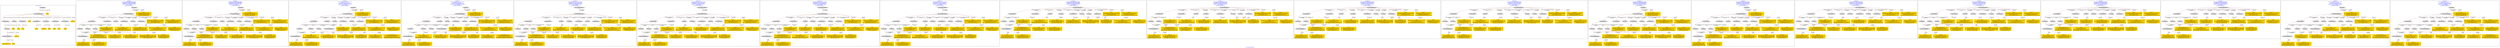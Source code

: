 digraph n0 {
fontcolor="blue"
remincross="true"
label="s10-s-18-artworks.json"
subgraph cluster_0 {
label="1-correct model"
n2[style="filled",color="white",fillcolor="lightgray",label="E12_Production1"];
n3[style="filled",color="white",fillcolor="lightgray",label="E21_Person1"];
n4[shape="plaintext",style="filled",fillcolor="gold",label="values"];
n5[style="filled",color="white",fillcolor="lightgray",label="E82_Actor_Appellation1"];
n6[shape="plaintext",style="filled",fillcolor="gold",label="auther_uri"];
n7[style="filled",color="white",fillcolor="lightgray",label="E22_Man-Made_Object1"];
n8[style="filled",color="white",fillcolor="lightgray",label="E35_Title1"];
n9[style="filled",color="white",fillcolor="lightgray",label="E8_Acquisition1"];
n10[shape="plaintext",style="filled",fillcolor="gold",label="values"];
n11[style="filled",color="white",fillcolor="lightgray",label="E54_Dimension1"];
n12[style="filled",color="white",fillcolor="lightgray",label="E57_Material1"];
n13[style="filled",color="white",fillcolor="lightgray",label="E78_Collection1"];
n14[style="filled",color="white",fillcolor="lightgray",label="E34_Inscription1"];
n15[shape="plaintext",style="filled",fillcolor="gold",label="object_uri"];
n16[shape="plaintext",style="filled",fillcolor="gold",label="values"];
n17[shape="plaintext",style="filled",fillcolor="gold",label="values"];
n18[style="filled",color="white",fillcolor="lightgray",label="E38_Image1"];
n19[shape="plaintext",style="filled",fillcolor="gold",label="values"];
n20[shape="plaintext",style="filled",fillcolor="gold",label="values"];
n21[shape="plaintext",style="filled",fillcolor="gold",label="material_uri"];
n22[shape="plaintext",style="filled",fillcolor="gold",label="values"];
n23[shape="plaintext",style="filled",fillcolor="gold",label="values"];
n24[shape="plaintext",style="filled",fillcolor="gold",label="values"];
n25[shape="plaintext",style="filled",fillcolor="gold",label="author_appellation_uri"];
n26[shape="plaintext",style="filled",fillcolor="gold",label="values"];
n27[shape="plaintext",style="filled",fillcolor="gold",label="values"];
}
subgraph cluster_1 {
label="candidate 0\nlink coherence:0.8461538461538461\nnode coherence:0.8461538461538461\nconfidence:0.33446617405019496\nmapping score:0.4379844511791248\ncost:25.99857\n-precision:0.5-recall:0.52"
n29[style="filled",color="white",fillcolor="lightgray",label="E12_Production1"];
n30[style="filled",color="white",fillcolor="lightgray",label="E21_Person1"];
n31[style="filled",color="white",fillcolor="lightgray",label="E39_Actor1"];
n32[style="filled",color="white",fillcolor="lightgray",label="E55_Type1"];
n33[style="filled",color="white",fillcolor="lightgray",label="E82_Actor_Appellation1"];
n34[style="filled",color="white",fillcolor="lightgray",label="E22_Man-Made_Object1"];
n35[style="filled",color="white",fillcolor="lightgray",label="E34_Inscription1"];
n36[style="filled",color="white",fillcolor="lightgray",label="E35_Title1"];
n37[style="filled",color="white",fillcolor="lightgray",label="E54_Dimension1"];
n38[style="filled",color="white",fillcolor="lightgray",label="E55_Type2"];
n39[style="filled",color="white",fillcolor="lightgray",label="E8_Acquisition1"];
n40[style="filled",color="white",fillcolor="lightgray",label="E38_Image1"];
n41[shape="plaintext",style="filled",fillcolor="gold",label="values\n[E54_Dimension,P3_has_note,0.605]\n[E30_Right,P3_has_note,0.143]\n[E8_Acquisition,P3_has_note,0.126]\n[E22_Man-Made_Object,classLink,0.126]"];
n42[shape="plaintext",style="filled",fillcolor="gold",label="author_appellation_uri\n[E82_Actor_Appellation,classLink,0.63]\n[E21_Person,classLink,0.369]\n[E33_Linguistic_Object,P3_has_note,0.001]\n[E73_Information_Object,P3_has_note,0.001]"];
n43[shape="plaintext",style="filled",fillcolor="gold",label="values\n[E39_Actor,P3_has_note,0.49]\n[E34_Inscription,P3_has_note,0.21]\n[E35_Title,label,0.155]\n[E48_Place_Name,label,0.146]"];
n44[shape="plaintext",style="filled",fillcolor="gold",label="values\n[E39_Actor,P3_has_note,0.606]\n[E78_Collection,label,0.225]\n[E8_Acquisition,P3_has_note,0.1]\n[E82_Actor_Appellation,label,0.068]"];
n45[shape="plaintext",style="filled",fillcolor="gold",label="values\n[E22_Man-Made_Object,P3_has_note,0.296]\n[E73_Information_Object,P3_has_note,0.262]\n[E35_Title,label,0.228]\n[E33_Linguistic_Object,P3_has_note,0.214]"];
n46[shape="plaintext",style="filled",fillcolor="gold",label="values\n[E39_Actor,P3_has_note,0.775]\n[E82_Actor_Appellation,label,0.2]\n[E35_Title,label,0.013]\n[E34_Inscription,P3_has_note,0.012]"];
n47[shape="plaintext",style="filled",fillcolor="gold",label="values\n[E29_Design_or_Procedure,P3_has_note,0.401]\n[E55_Type,label,0.293]\n[E12_Production,P3_has_note,0.267]\n[E22_Man-Made_Object,P3_has_note,0.039]"];
n48[shape="plaintext",style="filled",fillcolor="gold",label="object_uri\n[E22_Man-Made_Object,classLink,0.869]\n[E34_Inscription,P3_has_note,0.051]\n[E38_Image,classLink,0.041]\n[E22_Man-Made_Object,P3_has_note,0.039]"];
n49[shape="plaintext",style="filled",fillcolor="gold",label="values\n[E39_Actor,P3_has_note,0.32]\n[E35_Title,label,0.293]\n[E22_Man-Made_Object,P3_has_note,0.217]\n[E73_Information_Object,P3_has_note,0.17]"];
n50[shape="plaintext",style="filled",fillcolor="gold",label="values\n[E22_Man-Made_Object,P3_has_note,0.337]\n[E73_Information_Object,P3_has_note,0.285]\n[E33_Linguistic_Object,P3_has_note,0.194]\n[E55_Type,label,0.184]"];
n51[shape="plaintext",style="filled",fillcolor="gold",label="values\n[E38_Image,classLink,0.54]\n[E22_Man-Made_Object,classLink,0.346]\n[E21_Person,classLink,0.058]\n[E39_Actor,classLink,0.056]"];
n52[shape="plaintext",style="filled",fillcolor="gold",label="values\n[E38_Image,classLink,0.548]\n[E22_Man-Made_Object,classLink,0.337]\n[E39_Actor,classLink,0.058]\n[E21_Person,classLink,0.057]"];
n53[shape="plaintext",style="filled",fillcolor="gold",label="values\n[E39_Actor,P3_has_note,0.43]\n[E8_Acquisition,P3_has_note,0.232]\n[E30_Right,P3_has_note,0.23]\n[E35_Title,label,0.108]"];
n54[shape="plaintext",style="filled",fillcolor="gold",label="material_uri\n[E55_Type,classLink,0.404]\n[E57_Material,classLink,0.208]\n[E74_Group,classLink,0.201]\n[E55_Type,label,0.187]"];
n55[shape="plaintext",style="filled",fillcolor="gold",label="auther_uri\n[E39_Actor,classLink,0.368]\n[E82_Actor_Appellation,classLink,0.297]\n[E21_Person,classLink,0.232]\n[E30_Right,P3_has_note,0.103]"];
}
subgraph cluster_2 {
label="candidate 1\nlink coherence:0.8461538461538461\nnode coherence:0.8461538461538461\nconfidence:0.3340163700515257\nmapping score:0.4378345165129017\ncost:25.99857\n-precision:0.46-recall:0.48"
n57[style="filled",color="white",fillcolor="lightgray",label="E12_Production1"];
n58[style="filled",color="white",fillcolor="lightgray",label="E21_Person1"];
n59[style="filled",color="white",fillcolor="lightgray",label="E39_Actor1"];
n60[style="filled",color="white",fillcolor="lightgray",label="E55_Type1"];
n61[style="filled",color="white",fillcolor="lightgray",label="E82_Actor_Appellation1"];
n62[style="filled",color="white",fillcolor="lightgray",label="E22_Man-Made_Object1"];
n63[style="filled",color="white",fillcolor="lightgray",label="E34_Inscription1"];
n64[style="filled",color="white",fillcolor="lightgray",label="E35_Title1"];
n65[style="filled",color="white",fillcolor="lightgray",label="E54_Dimension1"];
n66[style="filled",color="white",fillcolor="lightgray",label="E55_Type2"];
n67[style="filled",color="white",fillcolor="lightgray",label="E8_Acquisition1"];
n68[style="filled",color="white",fillcolor="lightgray",label="E38_Image1"];
n69[shape="plaintext",style="filled",fillcolor="gold",label="values\n[E54_Dimension,P3_has_note,0.605]\n[E30_Right,P3_has_note,0.143]\n[E8_Acquisition,P3_has_note,0.126]\n[E22_Man-Made_Object,classLink,0.126]"];
n70[shape="plaintext",style="filled",fillcolor="gold",label="author_appellation_uri\n[E82_Actor_Appellation,classLink,0.63]\n[E21_Person,classLink,0.369]\n[E33_Linguistic_Object,P3_has_note,0.001]\n[E73_Information_Object,P3_has_note,0.001]"];
n71[shape="plaintext",style="filled",fillcolor="gold",label="values\n[E39_Actor,P3_has_note,0.49]\n[E34_Inscription,P3_has_note,0.21]\n[E35_Title,label,0.155]\n[E48_Place_Name,label,0.146]"];
n72[shape="plaintext",style="filled",fillcolor="gold",label="values\n[E39_Actor,P3_has_note,0.606]\n[E78_Collection,label,0.225]\n[E8_Acquisition,P3_has_note,0.1]\n[E82_Actor_Appellation,label,0.068]"];
n73[shape="plaintext",style="filled",fillcolor="gold",label="values\n[E22_Man-Made_Object,P3_has_note,0.296]\n[E73_Information_Object,P3_has_note,0.262]\n[E35_Title,label,0.228]\n[E33_Linguistic_Object,P3_has_note,0.214]"];
n74[shape="plaintext",style="filled",fillcolor="gold",label="values\n[E39_Actor,P3_has_note,0.775]\n[E82_Actor_Appellation,label,0.2]\n[E35_Title,label,0.013]\n[E34_Inscription,P3_has_note,0.012]"];
n75[shape="plaintext",style="filled",fillcolor="gold",label="values\n[E29_Design_or_Procedure,P3_has_note,0.401]\n[E55_Type,label,0.293]\n[E12_Production,P3_has_note,0.267]\n[E22_Man-Made_Object,P3_has_note,0.039]"];
n76[shape="plaintext",style="filled",fillcolor="gold",label="object_uri\n[E22_Man-Made_Object,classLink,0.869]\n[E34_Inscription,P3_has_note,0.051]\n[E38_Image,classLink,0.041]\n[E22_Man-Made_Object,P3_has_note,0.039]"];
n77[shape="plaintext",style="filled",fillcolor="gold",label="values\n[E39_Actor,P3_has_note,0.32]\n[E35_Title,label,0.293]\n[E22_Man-Made_Object,P3_has_note,0.217]\n[E73_Information_Object,P3_has_note,0.17]"];
n78[shape="plaintext",style="filled",fillcolor="gold",label="values\n[E22_Man-Made_Object,P3_has_note,0.337]\n[E73_Information_Object,P3_has_note,0.285]\n[E33_Linguistic_Object,P3_has_note,0.194]\n[E55_Type,label,0.184]"];
n79[shape="plaintext",style="filled",fillcolor="gold",label="values\n[E38_Image,classLink,0.548]\n[E22_Man-Made_Object,classLink,0.337]\n[E39_Actor,classLink,0.058]\n[E21_Person,classLink,0.057]"];
n80[shape="plaintext",style="filled",fillcolor="gold",label="values\n[E38_Image,classLink,0.54]\n[E22_Man-Made_Object,classLink,0.346]\n[E21_Person,classLink,0.058]\n[E39_Actor,classLink,0.056]"];
n81[shape="plaintext",style="filled",fillcolor="gold",label="values\n[E39_Actor,P3_has_note,0.43]\n[E8_Acquisition,P3_has_note,0.232]\n[E30_Right,P3_has_note,0.23]\n[E35_Title,label,0.108]"];
n82[shape="plaintext",style="filled",fillcolor="gold",label="material_uri\n[E55_Type,classLink,0.404]\n[E57_Material,classLink,0.208]\n[E74_Group,classLink,0.201]\n[E55_Type,label,0.187]"];
n83[shape="plaintext",style="filled",fillcolor="gold",label="auther_uri\n[E39_Actor,classLink,0.368]\n[E82_Actor_Appellation,classLink,0.297]\n[E21_Person,classLink,0.232]\n[E30_Right,P3_has_note,0.103]"];
}
subgraph cluster_3 {
label="candidate 10\nlink coherence:0.7777777777777778\nnode coherence:0.84\nconfidence:0.34391163487087206\nmapping score:0.4501927671791796\ncost:125.99855\n-precision:0.48-recall:0.52"
n85[style="filled",color="white",fillcolor="lightgray",label="E12_Production1"];
n86[style="filled",color="white",fillcolor="lightgray",label="E21_Person1"];
n87[style="filled",color="white",fillcolor="lightgray",label="E39_Actor1"];
n88[style="filled",color="white",fillcolor="lightgray",label="E55_Type1"];
n89[style="filled",color="white",fillcolor="lightgray",label="E82_Actor_Appellation1"];
n90[style="filled",color="white",fillcolor="lightgray",label="E21_Person2"];
n91[style="filled",color="white",fillcolor="lightgray",label="E82_Actor_Appellation2"];
n92[style="filled",color="white",fillcolor="lightgray",label="E22_Man-Made_Object1"];
n93[style="filled",color="white",fillcolor="lightgray",label="E35_Title1"];
n94[style="filled",color="white",fillcolor="lightgray",label="E54_Dimension1"];
n95[style="filled",color="white",fillcolor="lightgray",label="E55_Type2"];
n96[style="filled",color="white",fillcolor="lightgray",label="E8_Acquisition1"];
n97[style="filled",color="white",fillcolor="lightgray",label="E38_Image1"];
n98[shape="plaintext",style="filled",fillcolor="gold",label="values\n[E54_Dimension,P3_has_note,0.605]\n[E30_Right,P3_has_note,0.143]\n[E8_Acquisition,P3_has_note,0.126]\n[E22_Man-Made_Object,classLink,0.126]"];
n99[shape="plaintext",style="filled",fillcolor="gold",label="values\n[E39_Actor,P3_has_note,0.775]\n[E82_Actor_Appellation,label,0.2]\n[E35_Title,label,0.013]\n[E34_Inscription,P3_has_note,0.012]"];
n100[shape="plaintext",style="filled",fillcolor="gold",label="values\n[E39_Actor,P3_has_note,0.32]\n[E35_Title,label,0.293]\n[E22_Man-Made_Object,P3_has_note,0.217]\n[E73_Information_Object,P3_has_note,0.17]"];
n101[shape="plaintext",style="filled",fillcolor="gold",label="values\n[E39_Actor,P3_has_note,0.606]\n[E78_Collection,label,0.225]\n[E8_Acquisition,P3_has_note,0.1]\n[E82_Actor_Appellation,label,0.068]"];
n102[shape="plaintext",style="filled",fillcolor="gold",label="author_appellation_uri\n[E82_Actor_Appellation,classLink,0.63]\n[E21_Person,classLink,0.369]\n[E33_Linguistic_Object,P3_has_note,0.001]\n[E73_Information_Object,P3_has_note,0.001]"];
n103[shape="plaintext",style="filled",fillcolor="gold",label="values\n[E22_Man-Made_Object,P3_has_note,0.296]\n[E73_Information_Object,P3_has_note,0.262]\n[E35_Title,label,0.228]\n[E33_Linguistic_Object,P3_has_note,0.214]"];
n104[shape="plaintext",style="filled",fillcolor="gold",label="values\n[E29_Design_or_Procedure,P3_has_note,0.401]\n[E55_Type,label,0.293]\n[E12_Production,P3_has_note,0.267]\n[E22_Man-Made_Object,P3_has_note,0.039]"];
n105[shape="plaintext",style="filled",fillcolor="gold",label="object_uri\n[E22_Man-Made_Object,classLink,0.869]\n[E34_Inscription,P3_has_note,0.051]\n[E38_Image,classLink,0.041]\n[E22_Man-Made_Object,P3_has_note,0.039]"];
n106[shape="plaintext",style="filled",fillcolor="gold",label="values\n[E39_Actor,P3_has_note,0.49]\n[E34_Inscription,P3_has_note,0.21]\n[E35_Title,label,0.155]\n[E48_Place_Name,label,0.146]"];
n107[shape="plaintext",style="filled",fillcolor="gold",label="values\n[E22_Man-Made_Object,P3_has_note,0.337]\n[E73_Information_Object,P3_has_note,0.285]\n[E33_Linguistic_Object,P3_has_note,0.194]\n[E55_Type,label,0.184]"];
n108[shape="plaintext",style="filled",fillcolor="gold",label="values\n[E38_Image,classLink,0.54]\n[E22_Man-Made_Object,classLink,0.346]\n[E21_Person,classLink,0.058]\n[E39_Actor,classLink,0.056]"];
n109[shape="plaintext",style="filled",fillcolor="gold",label="values\n[E38_Image,classLink,0.548]\n[E22_Man-Made_Object,classLink,0.337]\n[E39_Actor,classLink,0.058]\n[E21_Person,classLink,0.057]"];
n110[shape="plaintext",style="filled",fillcolor="gold",label="values\n[E39_Actor,P3_has_note,0.43]\n[E8_Acquisition,P3_has_note,0.232]\n[E30_Right,P3_has_note,0.23]\n[E35_Title,label,0.108]"];
n111[shape="plaintext",style="filled",fillcolor="gold",label="material_uri\n[E55_Type,classLink,0.404]\n[E57_Material,classLink,0.208]\n[E74_Group,classLink,0.201]\n[E55_Type,label,0.187]"];
n112[shape="plaintext",style="filled",fillcolor="gold",label="auther_uri\n[E39_Actor,classLink,0.368]\n[E82_Actor_Appellation,classLink,0.297]\n[E21_Person,classLink,0.232]\n[E30_Right,P3_has_note,0.103]"];
}
subgraph cluster_4 {
label="candidate 11\nlink coherence:0.7777777777777778\nnode coherence:0.84\nconfidence:0.3434618308722028\nmapping score:0.45004283251295646\ncost:125.99855\n-precision:0.44-recall:0.48"
n114[style="filled",color="white",fillcolor="lightgray",label="E12_Production1"];
n115[style="filled",color="white",fillcolor="lightgray",label="E21_Person1"];
n116[style="filled",color="white",fillcolor="lightgray",label="E39_Actor1"];
n117[style="filled",color="white",fillcolor="lightgray",label="E55_Type1"];
n118[style="filled",color="white",fillcolor="lightgray",label="E82_Actor_Appellation1"];
n119[style="filled",color="white",fillcolor="lightgray",label="E21_Person2"];
n120[style="filled",color="white",fillcolor="lightgray",label="E82_Actor_Appellation2"];
n121[style="filled",color="white",fillcolor="lightgray",label="E22_Man-Made_Object1"];
n122[style="filled",color="white",fillcolor="lightgray",label="E35_Title1"];
n123[style="filled",color="white",fillcolor="lightgray",label="E54_Dimension1"];
n124[style="filled",color="white",fillcolor="lightgray",label="E55_Type2"];
n125[style="filled",color="white",fillcolor="lightgray",label="E8_Acquisition1"];
n126[style="filled",color="white",fillcolor="lightgray",label="E38_Image1"];
n127[shape="plaintext",style="filled",fillcolor="gold",label="values\n[E54_Dimension,P3_has_note,0.605]\n[E30_Right,P3_has_note,0.143]\n[E8_Acquisition,P3_has_note,0.126]\n[E22_Man-Made_Object,classLink,0.126]"];
n128[shape="plaintext",style="filled",fillcolor="gold",label="values\n[E39_Actor,P3_has_note,0.775]\n[E82_Actor_Appellation,label,0.2]\n[E35_Title,label,0.013]\n[E34_Inscription,P3_has_note,0.012]"];
n129[shape="plaintext",style="filled",fillcolor="gold",label="values\n[E39_Actor,P3_has_note,0.32]\n[E35_Title,label,0.293]\n[E22_Man-Made_Object,P3_has_note,0.217]\n[E73_Information_Object,P3_has_note,0.17]"];
n130[shape="plaintext",style="filled",fillcolor="gold",label="values\n[E39_Actor,P3_has_note,0.606]\n[E78_Collection,label,0.225]\n[E8_Acquisition,P3_has_note,0.1]\n[E82_Actor_Appellation,label,0.068]"];
n131[shape="plaintext",style="filled",fillcolor="gold",label="author_appellation_uri\n[E82_Actor_Appellation,classLink,0.63]\n[E21_Person,classLink,0.369]\n[E33_Linguistic_Object,P3_has_note,0.001]\n[E73_Information_Object,P3_has_note,0.001]"];
n132[shape="plaintext",style="filled",fillcolor="gold",label="values\n[E22_Man-Made_Object,P3_has_note,0.296]\n[E73_Information_Object,P3_has_note,0.262]\n[E35_Title,label,0.228]\n[E33_Linguistic_Object,P3_has_note,0.214]"];
n133[shape="plaintext",style="filled",fillcolor="gold",label="values\n[E29_Design_or_Procedure,P3_has_note,0.401]\n[E55_Type,label,0.293]\n[E12_Production,P3_has_note,0.267]\n[E22_Man-Made_Object,P3_has_note,0.039]"];
n134[shape="plaintext",style="filled",fillcolor="gold",label="object_uri\n[E22_Man-Made_Object,classLink,0.869]\n[E34_Inscription,P3_has_note,0.051]\n[E38_Image,classLink,0.041]\n[E22_Man-Made_Object,P3_has_note,0.039]"];
n135[shape="plaintext",style="filled",fillcolor="gold",label="values\n[E39_Actor,P3_has_note,0.49]\n[E34_Inscription,P3_has_note,0.21]\n[E35_Title,label,0.155]\n[E48_Place_Name,label,0.146]"];
n136[shape="plaintext",style="filled",fillcolor="gold",label="values\n[E22_Man-Made_Object,P3_has_note,0.337]\n[E73_Information_Object,P3_has_note,0.285]\n[E33_Linguistic_Object,P3_has_note,0.194]\n[E55_Type,label,0.184]"];
n137[shape="plaintext",style="filled",fillcolor="gold",label="values\n[E38_Image,classLink,0.548]\n[E22_Man-Made_Object,classLink,0.337]\n[E39_Actor,classLink,0.058]\n[E21_Person,classLink,0.057]"];
n138[shape="plaintext",style="filled",fillcolor="gold",label="values\n[E38_Image,classLink,0.54]\n[E22_Man-Made_Object,classLink,0.346]\n[E21_Person,classLink,0.058]\n[E39_Actor,classLink,0.056]"];
n139[shape="plaintext",style="filled",fillcolor="gold",label="values\n[E39_Actor,P3_has_note,0.43]\n[E8_Acquisition,P3_has_note,0.232]\n[E30_Right,P3_has_note,0.23]\n[E35_Title,label,0.108]"];
n140[shape="plaintext",style="filled",fillcolor="gold",label="material_uri\n[E55_Type,classLink,0.404]\n[E57_Material,classLink,0.208]\n[E74_Group,classLink,0.201]\n[E55_Type,label,0.187]"];
n141[shape="plaintext",style="filled",fillcolor="gold",label="auther_uri\n[E39_Actor,classLink,0.368]\n[E82_Actor_Appellation,classLink,0.297]\n[E21_Person,classLink,0.232]\n[E30_Right,P3_has_note,0.103]"];
}
subgraph cluster_5 {
label="candidate 12\nlink coherence:0.7777777777777778\nnode coherence:0.8461538461538461\nconfidence:0.33446617405019496\nmapping score:0.4379844511791248\ncost:26.99869\n-precision:0.44-recall:0.48"
n143[style="filled",color="white",fillcolor="lightgray",label="E12_Production1"];
n144[style="filled",color="white",fillcolor="lightgray",label="E21_Person1"];
n145[style="filled",color="white",fillcolor="lightgray",label="E39_Actor1"];
n146[style="filled",color="white",fillcolor="lightgray",label="E55_Type1"];
n147[style="filled",color="white",fillcolor="lightgray",label="E82_Actor_Appellation1"];
n148[style="filled",color="white",fillcolor="lightgray",label="E22_Man-Made_Object1"];
n149[style="filled",color="white",fillcolor="lightgray",label="E34_Inscription1"];
n150[style="filled",color="white",fillcolor="lightgray",label="E35_Title1"];
n151[style="filled",color="white",fillcolor="lightgray",label="E38_Image1"];
n152[style="filled",color="white",fillcolor="lightgray",label="E54_Dimension1"];
n153[style="filled",color="white",fillcolor="lightgray",label="E55_Type2"];
n154[style="filled",color="white",fillcolor="lightgray",label="E8_Acquisition1"];
n155[style="filled",color="white",fillcolor="lightgray",label="E33_Linguistic_Object2"];
n156[shape="plaintext",style="filled",fillcolor="gold",label="values\n[E54_Dimension,P3_has_note,0.605]\n[E30_Right,P3_has_note,0.143]\n[E8_Acquisition,P3_has_note,0.126]\n[E22_Man-Made_Object,classLink,0.126]"];
n157[shape="plaintext",style="filled",fillcolor="gold",label="author_appellation_uri\n[E82_Actor_Appellation,classLink,0.63]\n[E21_Person,classLink,0.369]\n[E33_Linguistic_Object,P3_has_note,0.001]\n[E73_Information_Object,P3_has_note,0.001]"];
n158[shape="plaintext",style="filled",fillcolor="gold",label="values\n[E39_Actor,P3_has_note,0.49]\n[E34_Inscription,P3_has_note,0.21]\n[E35_Title,label,0.155]\n[E48_Place_Name,label,0.146]"];
n159[shape="plaintext",style="filled",fillcolor="gold",label="values\n[E39_Actor,P3_has_note,0.606]\n[E78_Collection,label,0.225]\n[E8_Acquisition,P3_has_note,0.1]\n[E82_Actor_Appellation,label,0.068]"];
n160[shape="plaintext",style="filled",fillcolor="gold",label="values\n[E22_Man-Made_Object,P3_has_note,0.296]\n[E73_Information_Object,P3_has_note,0.262]\n[E35_Title,label,0.228]\n[E33_Linguistic_Object,P3_has_note,0.214]"];
n161[shape="plaintext",style="filled",fillcolor="gold",label="values\n[E39_Actor,P3_has_note,0.775]\n[E82_Actor_Appellation,label,0.2]\n[E35_Title,label,0.013]\n[E34_Inscription,P3_has_note,0.012]"];
n162[shape="plaintext",style="filled",fillcolor="gold",label="values\n[E29_Design_or_Procedure,P3_has_note,0.401]\n[E55_Type,label,0.293]\n[E12_Production,P3_has_note,0.267]\n[E22_Man-Made_Object,P3_has_note,0.039]"];
n163[shape="plaintext",style="filled",fillcolor="gold",label="object_uri\n[E22_Man-Made_Object,classLink,0.869]\n[E34_Inscription,P3_has_note,0.051]\n[E38_Image,classLink,0.041]\n[E22_Man-Made_Object,P3_has_note,0.039]"];
n164[shape="plaintext",style="filled",fillcolor="gold",label="values\n[E39_Actor,P3_has_note,0.32]\n[E35_Title,label,0.293]\n[E22_Man-Made_Object,P3_has_note,0.217]\n[E73_Information_Object,P3_has_note,0.17]"];
n165[shape="plaintext",style="filled",fillcolor="gold",label="values\n[E22_Man-Made_Object,P3_has_note,0.337]\n[E73_Information_Object,P3_has_note,0.285]\n[E33_Linguistic_Object,P3_has_note,0.194]\n[E55_Type,label,0.184]"];
n166[shape="plaintext",style="filled",fillcolor="gold",label="values\n[E38_Image,classLink,0.54]\n[E22_Man-Made_Object,classLink,0.346]\n[E21_Person,classLink,0.058]\n[E39_Actor,classLink,0.056]"];
n167[shape="plaintext",style="filled",fillcolor="gold",label="values\n[E38_Image,classLink,0.548]\n[E22_Man-Made_Object,classLink,0.337]\n[E39_Actor,classLink,0.058]\n[E21_Person,classLink,0.057]"];
n168[shape="plaintext",style="filled",fillcolor="gold",label="values\n[E39_Actor,P3_has_note,0.43]\n[E8_Acquisition,P3_has_note,0.232]\n[E30_Right,P3_has_note,0.23]\n[E35_Title,label,0.108]"];
n169[shape="plaintext",style="filled",fillcolor="gold",label="material_uri\n[E55_Type,classLink,0.404]\n[E57_Material,classLink,0.208]\n[E74_Group,classLink,0.201]\n[E55_Type,label,0.187]"];
n170[shape="plaintext",style="filled",fillcolor="gold",label="auther_uri\n[E39_Actor,classLink,0.368]\n[E82_Actor_Appellation,classLink,0.297]\n[E21_Person,classLink,0.232]\n[E30_Right,P3_has_note,0.103]"];
}
subgraph cluster_6 {
label="candidate 13\nlink coherence:0.7777777777777778\nnode coherence:0.8461538461538461\nconfidence:0.3340163700515257\nmapping score:0.4378345165129017\ncost:26.99869\n-precision:0.41-recall:0.44"
n172[style="filled",color="white",fillcolor="lightgray",label="E12_Production1"];
n173[style="filled",color="white",fillcolor="lightgray",label="E21_Person1"];
n174[style="filled",color="white",fillcolor="lightgray",label="E39_Actor1"];
n175[style="filled",color="white",fillcolor="lightgray",label="E55_Type1"];
n176[style="filled",color="white",fillcolor="lightgray",label="E82_Actor_Appellation1"];
n177[style="filled",color="white",fillcolor="lightgray",label="E22_Man-Made_Object1"];
n178[style="filled",color="white",fillcolor="lightgray",label="E34_Inscription1"];
n179[style="filled",color="white",fillcolor="lightgray",label="E35_Title1"];
n180[style="filled",color="white",fillcolor="lightgray",label="E38_Image1"];
n181[style="filled",color="white",fillcolor="lightgray",label="E54_Dimension1"];
n182[style="filled",color="white",fillcolor="lightgray",label="E55_Type2"];
n183[style="filled",color="white",fillcolor="lightgray",label="E8_Acquisition1"];
n184[style="filled",color="white",fillcolor="lightgray",label="E33_Linguistic_Object2"];
n185[shape="plaintext",style="filled",fillcolor="gold",label="values\n[E54_Dimension,P3_has_note,0.605]\n[E30_Right,P3_has_note,0.143]\n[E8_Acquisition,P3_has_note,0.126]\n[E22_Man-Made_Object,classLink,0.126]"];
n186[shape="plaintext",style="filled",fillcolor="gold",label="author_appellation_uri\n[E82_Actor_Appellation,classLink,0.63]\n[E21_Person,classLink,0.369]\n[E33_Linguistic_Object,P3_has_note,0.001]\n[E73_Information_Object,P3_has_note,0.001]"];
n187[shape="plaintext",style="filled",fillcolor="gold",label="values\n[E39_Actor,P3_has_note,0.49]\n[E34_Inscription,P3_has_note,0.21]\n[E35_Title,label,0.155]\n[E48_Place_Name,label,0.146]"];
n188[shape="plaintext",style="filled",fillcolor="gold",label="values\n[E39_Actor,P3_has_note,0.606]\n[E78_Collection,label,0.225]\n[E8_Acquisition,P3_has_note,0.1]\n[E82_Actor_Appellation,label,0.068]"];
n189[shape="plaintext",style="filled",fillcolor="gold",label="values\n[E22_Man-Made_Object,P3_has_note,0.296]\n[E73_Information_Object,P3_has_note,0.262]\n[E35_Title,label,0.228]\n[E33_Linguistic_Object,P3_has_note,0.214]"];
n190[shape="plaintext",style="filled",fillcolor="gold",label="values\n[E39_Actor,P3_has_note,0.775]\n[E82_Actor_Appellation,label,0.2]\n[E35_Title,label,0.013]\n[E34_Inscription,P3_has_note,0.012]"];
n191[shape="plaintext",style="filled",fillcolor="gold",label="values\n[E29_Design_or_Procedure,P3_has_note,0.401]\n[E55_Type,label,0.293]\n[E12_Production,P3_has_note,0.267]\n[E22_Man-Made_Object,P3_has_note,0.039]"];
n192[shape="plaintext",style="filled",fillcolor="gold",label="object_uri\n[E22_Man-Made_Object,classLink,0.869]\n[E34_Inscription,P3_has_note,0.051]\n[E38_Image,classLink,0.041]\n[E22_Man-Made_Object,P3_has_note,0.039]"];
n193[shape="plaintext",style="filled",fillcolor="gold",label="values\n[E39_Actor,P3_has_note,0.32]\n[E35_Title,label,0.293]\n[E22_Man-Made_Object,P3_has_note,0.217]\n[E73_Information_Object,P3_has_note,0.17]"];
n194[shape="plaintext",style="filled",fillcolor="gold",label="values\n[E22_Man-Made_Object,P3_has_note,0.337]\n[E73_Information_Object,P3_has_note,0.285]\n[E33_Linguistic_Object,P3_has_note,0.194]\n[E55_Type,label,0.184]"];
n195[shape="plaintext",style="filled",fillcolor="gold",label="values\n[E38_Image,classLink,0.548]\n[E22_Man-Made_Object,classLink,0.337]\n[E39_Actor,classLink,0.058]\n[E21_Person,classLink,0.057]"];
n196[shape="plaintext",style="filled",fillcolor="gold",label="values\n[E38_Image,classLink,0.54]\n[E22_Man-Made_Object,classLink,0.346]\n[E21_Person,classLink,0.058]\n[E39_Actor,classLink,0.056]"];
n197[shape="plaintext",style="filled",fillcolor="gold",label="values\n[E39_Actor,P3_has_note,0.43]\n[E8_Acquisition,P3_has_note,0.232]\n[E30_Right,P3_has_note,0.23]\n[E35_Title,label,0.108]"];
n198[shape="plaintext",style="filled",fillcolor="gold",label="material_uri\n[E55_Type,classLink,0.404]\n[E57_Material,classLink,0.208]\n[E74_Group,classLink,0.201]\n[E55_Type,label,0.187]"];
n199[shape="plaintext",style="filled",fillcolor="gold",label="auther_uri\n[E39_Actor,classLink,0.368]\n[E82_Actor_Appellation,classLink,0.297]\n[E21_Person,classLink,0.232]\n[E30_Right,P3_has_note,0.103]"];
}
subgraph cluster_7 {
label="candidate 14\nlink coherence:0.7777777777777778\nnode coherence:0.8461538461538461\nconfidence:0.31394081541951047\nmapping score:0.4311426649688966\ncost:26.99869\n-precision:0.41-recall:0.44"
n201[style="filled",color="white",fillcolor="lightgray",label="E12_Production1"];
n202[style="filled",color="white",fillcolor="lightgray",label="E21_Person1"];
n203[style="filled",color="white",fillcolor="lightgray",label="E39_Actor1"];
n204[style="filled",color="white",fillcolor="lightgray",label="E55_Type1"];
n205[style="filled",color="white",fillcolor="lightgray",label="E82_Actor_Appellation1"];
n206[style="filled",color="white",fillcolor="lightgray",label="E22_Man-Made_Object1"];
n207[style="filled",color="white",fillcolor="lightgray",label="E34_Inscription1"];
n208[style="filled",color="white",fillcolor="lightgray",label="E35_Title1"];
n209[style="filled",color="white",fillcolor="lightgray",label="E38_Image1"];
n210[style="filled",color="white",fillcolor="lightgray",label="E54_Dimension1"];
n211[style="filled",color="white",fillcolor="lightgray",label="E55_Type2"];
n212[style="filled",color="white",fillcolor="lightgray",label="E8_Acquisition1"];
n213[style="filled",color="white",fillcolor="lightgray",label="E33_Linguistic_Object2"];
n214[shape="plaintext",style="filled",fillcolor="gold",label="values\n[E54_Dimension,P3_has_note,0.605]\n[E30_Right,P3_has_note,0.143]\n[E8_Acquisition,P3_has_note,0.126]\n[E22_Man-Made_Object,classLink,0.126]"];
n215[shape="plaintext",style="filled",fillcolor="gold",label="author_appellation_uri\n[E82_Actor_Appellation,classLink,0.63]\n[E21_Person,classLink,0.369]\n[E33_Linguistic_Object,P3_has_note,0.001]\n[E73_Information_Object,P3_has_note,0.001]"];
n216[shape="plaintext",style="filled",fillcolor="gold",label="values\n[E39_Actor,P3_has_note,0.32]\n[E35_Title,label,0.293]\n[E22_Man-Made_Object,P3_has_note,0.217]\n[E73_Information_Object,P3_has_note,0.17]"];
n217[shape="plaintext",style="filled",fillcolor="gold",label="values\n[E39_Actor,P3_has_note,0.606]\n[E78_Collection,label,0.225]\n[E8_Acquisition,P3_has_note,0.1]\n[E82_Actor_Appellation,label,0.068]"];
n218[shape="plaintext",style="filled",fillcolor="gold",label="values\n[E22_Man-Made_Object,P3_has_note,0.296]\n[E73_Information_Object,P3_has_note,0.262]\n[E35_Title,label,0.228]\n[E33_Linguistic_Object,P3_has_note,0.214]"];
n219[shape="plaintext",style="filled",fillcolor="gold",label="values\n[E39_Actor,P3_has_note,0.775]\n[E82_Actor_Appellation,label,0.2]\n[E35_Title,label,0.013]\n[E34_Inscription,P3_has_note,0.012]"];
n220[shape="plaintext",style="filled",fillcolor="gold",label="values\n[E29_Design_or_Procedure,P3_has_note,0.401]\n[E55_Type,label,0.293]\n[E12_Production,P3_has_note,0.267]\n[E22_Man-Made_Object,P3_has_note,0.039]"];
n221[shape="plaintext",style="filled",fillcolor="gold",label="object_uri\n[E22_Man-Made_Object,classLink,0.869]\n[E34_Inscription,P3_has_note,0.051]\n[E38_Image,classLink,0.041]\n[E22_Man-Made_Object,P3_has_note,0.039]"];
n222[shape="plaintext",style="filled",fillcolor="gold",label="values\n[E39_Actor,P3_has_note,0.49]\n[E34_Inscription,P3_has_note,0.21]\n[E35_Title,label,0.155]\n[E48_Place_Name,label,0.146]"];
n223[shape="plaintext",style="filled",fillcolor="gold",label="values\n[E22_Man-Made_Object,P3_has_note,0.337]\n[E73_Information_Object,P3_has_note,0.285]\n[E33_Linguistic_Object,P3_has_note,0.194]\n[E55_Type,label,0.184]"];
n224[shape="plaintext",style="filled",fillcolor="gold",label="values\n[E38_Image,classLink,0.54]\n[E22_Man-Made_Object,classLink,0.346]\n[E21_Person,classLink,0.058]\n[E39_Actor,classLink,0.056]"];
n225[shape="plaintext",style="filled",fillcolor="gold",label="values\n[E38_Image,classLink,0.548]\n[E22_Man-Made_Object,classLink,0.337]\n[E39_Actor,classLink,0.058]\n[E21_Person,classLink,0.057]"];
n226[shape="plaintext",style="filled",fillcolor="gold",label="values\n[E39_Actor,P3_has_note,0.43]\n[E8_Acquisition,P3_has_note,0.232]\n[E30_Right,P3_has_note,0.23]\n[E35_Title,label,0.108]"];
n227[shape="plaintext",style="filled",fillcolor="gold",label="material_uri\n[E55_Type,classLink,0.404]\n[E57_Material,classLink,0.208]\n[E74_Group,classLink,0.201]\n[E55_Type,label,0.187]"];
n228[shape="plaintext",style="filled",fillcolor="gold",label="auther_uri\n[E39_Actor,classLink,0.368]\n[E82_Actor_Appellation,classLink,0.297]\n[E21_Person,classLink,0.232]\n[E30_Right,P3_has_note,0.103]"];
}
subgraph cluster_8 {
label="candidate 15\nlink coherence:0.7777777777777778\nnode coherence:0.8461538461538461\nconfidence:0.3134910114208412\nmapping score:0.43099273030267354\ncost:26.99869\n-precision:0.37-recall:0.4"
n230[style="filled",color="white",fillcolor="lightgray",label="E12_Production1"];
n231[style="filled",color="white",fillcolor="lightgray",label="E21_Person1"];
n232[style="filled",color="white",fillcolor="lightgray",label="E39_Actor1"];
n233[style="filled",color="white",fillcolor="lightgray",label="E55_Type1"];
n234[style="filled",color="white",fillcolor="lightgray",label="E82_Actor_Appellation1"];
n235[style="filled",color="white",fillcolor="lightgray",label="E22_Man-Made_Object1"];
n236[style="filled",color="white",fillcolor="lightgray",label="E34_Inscription1"];
n237[style="filled",color="white",fillcolor="lightgray",label="E35_Title1"];
n238[style="filled",color="white",fillcolor="lightgray",label="E38_Image1"];
n239[style="filled",color="white",fillcolor="lightgray",label="E54_Dimension1"];
n240[style="filled",color="white",fillcolor="lightgray",label="E55_Type2"];
n241[style="filled",color="white",fillcolor="lightgray",label="E8_Acquisition1"];
n242[style="filled",color="white",fillcolor="lightgray",label="E33_Linguistic_Object2"];
n243[shape="plaintext",style="filled",fillcolor="gold",label="values\n[E54_Dimension,P3_has_note,0.605]\n[E30_Right,P3_has_note,0.143]\n[E8_Acquisition,P3_has_note,0.126]\n[E22_Man-Made_Object,classLink,0.126]"];
n244[shape="plaintext",style="filled",fillcolor="gold",label="author_appellation_uri\n[E82_Actor_Appellation,classLink,0.63]\n[E21_Person,classLink,0.369]\n[E33_Linguistic_Object,P3_has_note,0.001]\n[E73_Information_Object,P3_has_note,0.001]"];
n245[shape="plaintext",style="filled",fillcolor="gold",label="values\n[E39_Actor,P3_has_note,0.32]\n[E35_Title,label,0.293]\n[E22_Man-Made_Object,P3_has_note,0.217]\n[E73_Information_Object,P3_has_note,0.17]"];
n246[shape="plaintext",style="filled",fillcolor="gold",label="values\n[E39_Actor,P3_has_note,0.606]\n[E78_Collection,label,0.225]\n[E8_Acquisition,P3_has_note,0.1]\n[E82_Actor_Appellation,label,0.068]"];
n247[shape="plaintext",style="filled",fillcolor="gold",label="values\n[E22_Man-Made_Object,P3_has_note,0.296]\n[E73_Information_Object,P3_has_note,0.262]\n[E35_Title,label,0.228]\n[E33_Linguistic_Object,P3_has_note,0.214]"];
n248[shape="plaintext",style="filled",fillcolor="gold",label="values\n[E39_Actor,P3_has_note,0.775]\n[E82_Actor_Appellation,label,0.2]\n[E35_Title,label,0.013]\n[E34_Inscription,P3_has_note,0.012]"];
n249[shape="plaintext",style="filled",fillcolor="gold",label="values\n[E29_Design_or_Procedure,P3_has_note,0.401]\n[E55_Type,label,0.293]\n[E12_Production,P3_has_note,0.267]\n[E22_Man-Made_Object,P3_has_note,0.039]"];
n250[shape="plaintext",style="filled",fillcolor="gold",label="object_uri\n[E22_Man-Made_Object,classLink,0.869]\n[E34_Inscription,P3_has_note,0.051]\n[E38_Image,classLink,0.041]\n[E22_Man-Made_Object,P3_has_note,0.039]"];
n251[shape="plaintext",style="filled",fillcolor="gold",label="values\n[E39_Actor,P3_has_note,0.49]\n[E34_Inscription,P3_has_note,0.21]\n[E35_Title,label,0.155]\n[E48_Place_Name,label,0.146]"];
n252[shape="plaintext",style="filled",fillcolor="gold",label="values\n[E22_Man-Made_Object,P3_has_note,0.337]\n[E73_Information_Object,P3_has_note,0.285]\n[E33_Linguistic_Object,P3_has_note,0.194]\n[E55_Type,label,0.184]"];
n253[shape="plaintext",style="filled",fillcolor="gold",label="values\n[E38_Image,classLink,0.548]\n[E22_Man-Made_Object,classLink,0.337]\n[E39_Actor,classLink,0.058]\n[E21_Person,classLink,0.057]"];
n254[shape="plaintext",style="filled",fillcolor="gold",label="values\n[E38_Image,classLink,0.54]\n[E22_Man-Made_Object,classLink,0.346]\n[E21_Person,classLink,0.058]\n[E39_Actor,classLink,0.056]"];
n255[shape="plaintext",style="filled",fillcolor="gold",label="values\n[E39_Actor,P3_has_note,0.43]\n[E8_Acquisition,P3_has_note,0.232]\n[E30_Right,P3_has_note,0.23]\n[E35_Title,label,0.108]"];
n256[shape="plaintext",style="filled",fillcolor="gold",label="material_uri\n[E55_Type,classLink,0.404]\n[E57_Material,classLink,0.208]\n[E74_Group,classLink,0.201]\n[E55_Type,label,0.187]"];
n257[shape="plaintext",style="filled",fillcolor="gold",label="auther_uri\n[E39_Actor,classLink,0.368]\n[E82_Actor_Appellation,classLink,0.297]\n[E21_Person,classLink,0.232]\n[E30_Right,P3_has_note,0.103]"];
}
subgraph cluster_9 {
label="candidate 16\nlink coherence:0.7692307692307693\nnode coherence:0.8461538461538461\nconfidence:0.33446617405019496\nmapping score:0.4379844511791248\ncost:25.99882\n-precision:0.46-recall:0.48"
n259[style="filled",color="white",fillcolor="lightgray",label="E12_Production1"];
n260[style="filled",color="white",fillcolor="lightgray",label="E21_Person1"];
n261[style="filled",color="white",fillcolor="lightgray",label="E39_Actor1"];
n262[style="filled",color="white",fillcolor="lightgray",label="E82_Actor_Appellation1"];
n263[style="filled",color="white",fillcolor="lightgray",label="E22_Man-Made_Object1"];
n264[style="filled",color="white",fillcolor="lightgray",label="E34_Inscription1"];
n265[style="filled",color="white",fillcolor="lightgray",label="E35_Title1"];
n266[style="filled",color="white",fillcolor="lightgray",label="E38_Image1"];
n267[style="filled",color="white",fillcolor="lightgray",label="E54_Dimension1"];
n268[style="filled",color="white",fillcolor="lightgray",label="E55_Type1"];
n269[style="filled",color="white",fillcolor="lightgray",label="E55_Type2"];
n270[style="filled",color="white",fillcolor="lightgray",label="E8_Acquisition1"];
n271[shape="plaintext",style="filled",fillcolor="gold",label="values\n[E54_Dimension,P3_has_note,0.605]\n[E30_Right,P3_has_note,0.143]\n[E8_Acquisition,P3_has_note,0.126]\n[E22_Man-Made_Object,classLink,0.126]"];
n272[shape="plaintext",style="filled",fillcolor="gold",label="author_appellation_uri\n[E82_Actor_Appellation,classLink,0.63]\n[E21_Person,classLink,0.369]\n[E33_Linguistic_Object,P3_has_note,0.001]\n[E73_Information_Object,P3_has_note,0.001]"];
n273[shape="plaintext",style="filled",fillcolor="gold",label="values\n[E39_Actor,P3_has_note,0.49]\n[E34_Inscription,P3_has_note,0.21]\n[E35_Title,label,0.155]\n[E48_Place_Name,label,0.146]"];
n274[shape="plaintext",style="filled",fillcolor="gold",label="values\n[E39_Actor,P3_has_note,0.606]\n[E78_Collection,label,0.225]\n[E8_Acquisition,P3_has_note,0.1]\n[E82_Actor_Appellation,label,0.068]"];
n275[shape="plaintext",style="filled",fillcolor="gold",label="values\n[E22_Man-Made_Object,P3_has_note,0.296]\n[E73_Information_Object,P3_has_note,0.262]\n[E35_Title,label,0.228]\n[E33_Linguistic_Object,P3_has_note,0.214]"];
n276[shape="plaintext",style="filled",fillcolor="gold",label="values\n[E39_Actor,P3_has_note,0.775]\n[E82_Actor_Appellation,label,0.2]\n[E35_Title,label,0.013]\n[E34_Inscription,P3_has_note,0.012]"];
n277[shape="plaintext",style="filled",fillcolor="gold",label="values\n[E29_Design_or_Procedure,P3_has_note,0.401]\n[E55_Type,label,0.293]\n[E12_Production,P3_has_note,0.267]\n[E22_Man-Made_Object,P3_has_note,0.039]"];
n278[shape="plaintext",style="filled",fillcolor="gold",label="object_uri\n[E22_Man-Made_Object,classLink,0.869]\n[E34_Inscription,P3_has_note,0.051]\n[E38_Image,classLink,0.041]\n[E22_Man-Made_Object,P3_has_note,0.039]"];
n279[shape="plaintext",style="filled",fillcolor="gold",label="values\n[E39_Actor,P3_has_note,0.32]\n[E35_Title,label,0.293]\n[E22_Man-Made_Object,P3_has_note,0.217]\n[E73_Information_Object,P3_has_note,0.17]"];
n280[shape="plaintext",style="filled",fillcolor="gold",label="values\n[E22_Man-Made_Object,P3_has_note,0.337]\n[E73_Information_Object,P3_has_note,0.285]\n[E33_Linguistic_Object,P3_has_note,0.194]\n[E55_Type,label,0.184]"];
n281[shape="plaintext",style="filled",fillcolor="gold",label="values\n[E38_Image,classLink,0.54]\n[E22_Man-Made_Object,classLink,0.346]\n[E21_Person,classLink,0.058]\n[E39_Actor,classLink,0.056]"];
n282[shape="plaintext",style="filled",fillcolor="gold",label="values\n[E38_Image,classLink,0.548]\n[E22_Man-Made_Object,classLink,0.337]\n[E39_Actor,classLink,0.058]\n[E21_Person,classLink,0.057]"];
n283[shape="plaintext",style="filled",fillcolor="gold",label="values\n[E39_Actor,P3_has_note,0.43]\n[E8_Acquisition,P3_has_note,0.232]\n[E30_Right,P3_has_note,0.23]\n[E35_Title,label,0.108]"];
n284[shape="plaintext",style="filled",fillcolor="gold",label="material_uri\n[E55_Type,classLink,0.404]\n[E57_Material,classLink,0.208]\n[E74_Group,classLink,0.201]\n[E55_Type,label,0.187]"];
n285[shape="plaintext",style="filled",fillcolor="gold",label="auther_uri\n[E39_Actor,classLink,0.368]\n[E82_Actor_Appellation,classLink,0.297]\n[E21_Person,classLink,0.232]\n[E30_Right,P3_has_note,0.103]"];
}
subgraph cluster_10 {
label="candidate 17\nlink coherence:0.7692307692307693\nnode coherence:0.8461538461538461\nconfidence:0.33446617405019496\nmapping score:0.4379844511791248\ncost:25.99884\n-precision:0.46-recall:0.48"
n287[style="filled",color="white",fillcolor="lightgray",label="E12_Production1"];
n288[style="filled",color="white",fillcolor="lightgray",label="E21_Person1"];
n289[style="filled",color="white",fillcolor="lightgray",label="E39_Actor1"];
n290[style="filled",color="white",fillcolor="lightgray",label="E82_Actor_Appellation1"];
n291[style="filled",color="white",fillcolor="lightgray",label="E22_Man-Made_Object1"];
n292[style="filled",color="white",fillcolor="lightgray",label="E34_Inscription1"];
n293[style="filled",color="white",fillcolor="lightgray",label="E35_Title1"];
n294[style="filled",color="white",fillcolor="lightgray",label="E38_Image1"];
n295[style="filled",color="white",fillcolor="lightgray",label="E54_Dimension1"];
n296[style="filled",color="white",fillcolor="lightgray",label="E55_Type1"];
n297[style="filled",color="white",fillcolor="lightgray",label="E55_Type2"];
n298[style="filled",color="white",fillcolor="lightgray",label="E8_Acquisition1"];
n299[shape="plaintext",style="filled",fillcolor="gold",label="values\n[E54_Dimension,P3_has_note,0.605]\n[E30_Right,P3_has_note,0.143]\n[E8_Acquisition,P3_has_note,0.126]\n[E22_Man-Made_Object,classLink,0.126]"];
n300[shape="plaintext",style="filled",fillcolor="gold",label="author_appellation_uri\n[E82_Actor_Appellation,classLink,0.63]\n[E21_Person,classLink,0.369]\n[E33_Linguistic_Object,P3_has_note,0.001]\n[E73_Information_Object,P3_has_note,0.001]"];
n301[shape="plaintext",style="filled",fillcolor="gold",label="values\n[E39_Actor,P3_has_note,0.49]\n[E34_Inscription,P3_has_note,0.21]\n[E35_Title,label,0.155]\n[E48_Place_Name,label,0.146]"];
n302[shape="plaintext",style="filled",fillcolor="gold",label="values\n[E39_Actor,P3_has_note,0.606]\n[E78_Collection,label,0.225]\n[E8_Acquisition,P3_has_note,0.1]\n[E82_Actor_Appellation,label,0.068]"];
n303[shape="plaintext",style="filled",fillcolor="gold",label="values\n[E22_Man-Made_Object,P3_has_note,0.296]\n[E73_Information_Object,P3_has_note,0.262]\n[E35_Title,label,0.228]\n[E33_Linguistic_Object,P3_has_note,0.214]"];
n304[shape="plaintext",style="filled",fillcolor="gold",label="values\n[E39_Actor,P3_has_note,0.775]\n[E82_Actor_Appellation,label,0.2]\n[E35_Title,label,0.013]\n[E34_Inscription,P3_has_note,0.012]"];
n305[shape="plaintext",style="filled",fillcolor="gold",label="values\n[E29_Design_or_Procedure,P3_has_note,0.401]\n[E55_Type,label,0.293]\n[E12_Production,P3_has_note,0.267]\n[E22_Man-Made_Object,P3_has_note,0.039]"];
n306[shape="plaintext",style="filled",fillcolor="gold",label="object_uri\n[E22_Man-Made_Object,classLink,0.869]\n[E34_Inscription,P3_has_note,0.051]\n[E38_Image,classLink,0.041]\n[E22_Man-Made_Object,P3_has_note,0.039]"];
n307[shape="plaintext",style="filled",fillcolor="gold",label="values\n[E39_Actor,P3_has_note,0.32]\n[E35_Title,label,0.293]\n[E22_Man-Made_Object,P3_has_note,0.217]\n[E73_Information_Object,P3_has_note,0.17]"];
n308[shape="plaintext",style="filled",fillcolor="gold",label="values\n[E22_Man-Made_Object,P3_has_note,0.337]\n[E73_Information_Object,P3_has_note,0.285]\n[E33_Linguistic_Object,P3_has_note,0.194]\n[E55_Type,label,0.184]"];
n309[shape="plaintext",style="filled",fillcolor="gold",label="values\n[E38_Image,classLink,0.54]\n[E22_Man-Made_Object,classLink,0.346]\n[E21_Person,classLink,0.058]\n[E39_Actor,classLink,0.056]"];
n310[shape="plaintext",style="filled",fillcolor="gold",label="values\n[E38_Image,classLink,0.548]\n[E22_Man-Made_Object,classLink,0.337]\n[E39_Actor,classLink,0.058]\n[E21_Person,classLink,0.057]"];
n311[shape="plaintext",style="filled",fillcolor="gold",label="values\n[E39_Actor,P3_has_note,0.43]\n[E8_Acquisition,P3_has_note,0.232]\n[E30_Right,P3_has_note,0.23]\n[E35_Title,label,0.108]"];
n312[shape="plaintext",style="filled",fillcolor="gold",label="material_uri\n[E55_Type,classLink,0.404]\n[E57_Material,classLink,0.208]\n[E74_Group,classLink,0.201]\n[E55_Type,label,0.187]"];
n313[shape="plaintext",style="filled",fillcolor="gold",label="auther_uri\n[E39_Actor,classLink,0.368]\n[E82_Actor_Appellation,classLink,0.297]\n[E21_Person,classLink,0.232]\n[E30_Right,P3_has_note,0.103]"];
}
subgraph cluster_11 {
label="candidate 18\nlink coherence:0.7692307692307693\nnode coherence:0.8461538461538461\nconfidence:0.3340163700515257\nmapping score:0.4378345165129017\ncost:25.99882\n-precision:0.42-recall:0.44"
n315[style="filled",color="white",fillcolor="lightgray",label="E12_Production1"];
n316[style="filled",color="white",fillcolor="lightgray",label="E21_Person1"];
n317[style="filled",color="white",fillcolor="lightgray",label="E39_Actor1"];
n318[style="filled",color="white",fillcolor="lightgray",label="E82_Actor_Appellation1"];
n319[style="filled",color="white",fillcolor="lightgray",label="E22_Man-Made_Object1"];
n320[style="filled",color="white",fillcolor="lightgray",label="E34_Inscription1"];
n321[style="filled",color="white",fillcolor="lightgray",label="E35_Title1"];
n322[style="filled",color="white",fillcolor="lightgray",label="E38_Image1"];
n323[style="filled",color="white",fillcolor="lightgray",label="E54_Dimension1"];
n324[style="filled",color="white",fillcolor="lightgray",label="E55_Type1"];
n325[style="filled",color="white",fillcolor="lightgray",label="E55_Type2"];
n326[style="filled",color="white",fillcolor="lightgray",label="E8_Acquisition1"];
n327[shape="plaintext",style="filled",fillcolor="gold",label="values\n[E54_Dimension,P3_has_note,0.605]\n[E30_Right,P3_has_note,0.143]\n[E8_Acquisition,P3_has_note,0.126]\n[E22_Man-Made_Object,classLink,0.126]"];
n328[shape="plaintext",style="filled",fillcolor="gold",label="author_appellation_uri\n[E82_Actor_Appellation,classLink,0.63]\n[E21_Person,classLink,0.369]\n[E33_Linguistic_Object,P3_has_note,0.001]\n[E73_Information_Object,P3_has_note,0.001]"];
n329[shape="plaintext",style="filled",fillcolor="gold",label="values\n[E39_Actor,P3_has_note,0.49]\n[E34_Inscription,P3_has_note,0.21]\n[E35_Title,label,0.155]\n[E48_Place_Name,label,0.146]"];
n330[shape="plaintext",style="filled",fillcolor="gold",label="values\n[E39_Actor,P3_has_note,0.606]\n[E78_Collection,label,0.225]\n[E8_Acquisition,P3_has_note,0.1]\n[E82_Actor_Appellation,label,0.068]"];
n331[shape="plaintext",style="filled",fillcolor="gold",label="values\n[E22_Man-Made_Object,P3_has_note,0.296]\n[E73_Information_Object,P3_has_note,0.262]\n[E35_Title,label,0.228]\n[E33_Linguistic_Object,P3_has_note,0.214]"];
n332[shape="plaintext",style="filled",fillcolor="gold",label="values\n[E39_Actor,P3_has_note,0.775]\n[E82_Actor_Appellation,label,0.2]\n[E35_Title,label,0.013]\n[E34_Inscription,P3_has_note,0.012]"];
n333[shape="plaintext",style="filled",fillcolor="gold",label="values\n[E29_Design_or_Procedure,P3_has_note,0.401]\n[E55_Type,label,0.293]\n[E12_Production,P3_has_note,0.267]\n[E22_Man-Made_Object,P3_has_note,0.039]"];
n334[shape="plaintext",style="filled",fillcolor="gold",label="object_uri\n[E22_Man-Made_Object,classLink,0.869]\n[E34_Inscription,P3_has_note,0.051]\n[E38_Image,classLink,0.041]\n[E22_Man-Made_Object,P3_has_note,0.039]"];
n335[shape="plaintext",style="filled",fillcolor="gold",label="values\n[E39_Actor,P3_has_note,0.32]\n[E35_Title,label,0.293]\n[E22_Man-Made_Object,P3_has_note,0.217]\n[E73_Information_Object,P3_has_note,0.17]"];
n336[shape="plaintext",style="filled",fillcolor="gold",label="values\n[E22_Man-Made_Object,P3_has_note,0.337]\n[E73_Information_Object,P3_has_note,0.285]\n[E33_Linguistic_Object,P3_has_note,0.194]\n[E55_Type,label,0.184]"];
n337[shape="plaintext",style="filled",fillcolor="gold",label="values\n[E38_Image,classLink,0.548]\n[E22_Man-Made_Object,classLink,0.337]\n[E39_Actor,classLink,0.058]\n[E21_Person,classLink,0.057]"];
n338[shape="plaintext",style="filled",fillcolor="gold",label="values\n[E38_Image,classLink,0.54]\n[E22_Man-Made_Object,classLink,0.346]\n[E21_Person,classLink,0.058]\n[E39_Actor,classLink,0.056]"];
n339[shape="plaintext",style="filled",fillcolor="gold",label="values\n[E39_Actor,P3_has_note,0.43]\n[E8_Acquisition,P3_has_note,0.232]\n[E30_Right,P3_has_note,0.23]\n[E35_Title,label,0.108]"];
n340[shape="plaintext",style="filled",fillcolor="gold",label="material_uri\n[E55_Type,classLink,0.404]\n[E57_Material,classLink,0.208]\n[E74_Group,classLink,0.201]\n[E55_Type,label,0.187]"];
n341[shape="plaintext",style="filled",fillcolor="gold",label="auther_uri\n[E39_Actor,classLink,0.368]\n[E82_Actor_Appellation,classLink,0.297]\n[E21_Person,classLink,0.232]\n[E30_Right,P3_has_note,0.103]"];
}
subgraph cluster_12 {
label="candidate 19\nlink coherence:0.7692307692307693\nnode coherence:0.8461538461538461\nconfidence:0.3340163700515257\nmapping score:0.4378345165129017\ncost:25.99884\n-precision:0.42-recall:0.44"
n343[style="filled",color="white",fillcolor="lightgray",label="E12_Production1"];
n344[style="filled",color="white",fillcolor="lightgray",label="E21_Person1"];
n345[style="filled",color="white",fillcolor="lightgray",label="E39_Actor1"];
n346[style="filled",color="white",fillcolor="lightgray",label="E82_Actor_Appellation1"];
n347[style="filled",color="white",fillcolor="lightgray",label="E22_Man-Made_Object1"];
n348[style="filled",color="white",fillcolor="lightgray",label="E34_Inscription1"];
n349[style="filled",color="white",fillcolor="lightgray",label="E35_Title1"];
n350[style="filled",color="white",fillcolor="lightgray",label="E38_Image1"];
n351[style="filled",color="white",fillcolor="lightgray",label="E54_Dimension1"];
n352[style="filled",color="white",fillcolor="lightgray",label="E55_Type1"];
n353[style="filled",color="white",fillcolor="lightgray",label="E55_Type2"];
n354[style="filled",color="white",fillcolor="lightgray",label="E8_Acquisition1"];
n355[shape="plaintext",style="filled",fillcolor="gold",label="values\n[E54_Dimension,P3_has_note,0.605]\n[E30_Right,P3_has_note,0.143]\n[E8_Acquisition,P3_has_note,0.126]\n[E22_Man-Made_Object,classLink,0.126]"];
n356[shape="plaintext",style="filled",fillcolor="gold",label="author_appellation_uri\n[E82_Actor_Appellation,classLink,0.63]\n[E21_Person,classLink,0.369]\n[E33_Linguistic_Object,P3_has_note,0.001]\n[E73_Information_Object,P3_has_note,0.001]"];
n357[shape="plaintext",style="filled",fillcolor="gold",label="values\n[E39_Actor,P3_has_note,0.49]\n[E34_Inscription,P3_has_note,0.21]\n[E35_Title,label,0.155]\n[E48_Place_Name,label,0.146]"];
n358[shape="plaintext",style="filled",fillcolor="gold",label="values\n[E39_Actor,P3_has_note,0.606]\n[E78_Collection,label,0.225]\n[E8_Acquisition,P3_has_note,0.1]\n[E82_Actor_Appellation,label,0.068]"];
n359[shape="plaintext",style="filled",fillcolor="gold",label="values\n[E22_Man-Made_Object,P3_has_note,0.296]\n[E73_Information_Object,P3_has_note,0.262]\n[E35_Title,label,0.228]\n[E33_Linguistic_Object,P3_has_note,0.214]"];
n360[shape="plaintext",style="filled",fillcolor="gold",label="values\n[E39_Actor,P3_has_note,0.775]\n[E82_Actor_Appellation,label,0.2]\n[E35_Title,label,0.013]\n[E34_Inscription,P3_has_note,0.012]"];
n361[shape="plaintext",style="filled",fillcolor="gold",label="values\n[E29_Design_or_Procedure,P3_has_note,0.401]\n[E55_Type,label,0.293]\n[E12_Production,P3_has_note,0.267]\n[E22_Man-Made_Object,P3_has_note,0.039]"];
n362[shape="plaintext",style="filled",fillcolor="gold",label="object_uri\n[E22_Man-Made_Object,classLink,0.869]\n[E34_Inscription,P3_has_note,0.051]\n[E38_Image,classLink,0.041]\n[E22_Man-Made_Object,P3_has_note,0.039]"];
n363[shape="plaintext",style="filled",fillcolor="gold",label="values\n[E39_Actor,P3_has_note,0.32]\n[E35_Title,label,0.293]\n[E22_Man-Made_Object,P3_has_note,0.217]\n[E73_Information_Object,P3_has_note,0.17]"];
n364[shape="plaintext",style="filled",fillcolor="gold",label="values\n[E22_Man-Made_Object,P3_has_note,0.337]\n[E73_Information_Object,P3_has_note,0.285]\n[E33_Linguistic_Object,P3_has_note,0.194]\n[E55_Type,label,0.184]"];
n365[shape="plaintext",style="filled",fillcolor="gold",label="values\n[E38_Image,classLink,0.548]\n[E22_Man-Made_Object,classLink,0.337]\n[E39_Actor,classLink,0.058]\n[E21_Person,classLink,0.057]"];
n366[shape="plaintext",style="filled",fillcolor="gold",label="values\n[E38_Image,classLink,0.54]\n[E22_Man-Made_Object,classLink,0.346]\n[E21_Person,classLink,0.058]\n[E39_Actor,classLink,0.056]"];
n367[shape="plaintext",style="filled",fillcolor="gold",label="values\n[E39_Actor,P3_has_note,0.43]\n[E8_Acquisition,P3_has_note,0.232]\n[E30_Right,P3_has_note,0.23]\n[E35_Title,label,0.108]"];
n368[shape="plaintext",style="filled",fillcolor="gold",label="material_uri\n[E55_Type,classLink,0.404]\n[E57_Material,classLink,0.208]\n[E74_Group,classLink,0.201]\n[E55_Type,label,0.187]"];
n369[shape="plaintext",style="filled",fillcolor="gold",label="auther_uri\n[E39_Actor,classLink,0.368]\n[E82_Actor_Appellation,classLink,0.297]\n[E21_Person,classLink,0.232]\n[E30_Right,P3_has_note,0.103]"];
}
subgraph cluster_13 {
label="candidate 2\nlink coherence:0.8461538461538461\nnode coherence:0.8461538461538461\nconfidence:0.31394081541951047\nmapping score:0.4311426649688966\ncost:25.99857\n-precision:0.46-recall:0.48"
n371[style="filled",color="white",fillcolor="lightgray",label="E12_Production1"];
n372[style="filled",color="white",fillcolor="lightgray",label="E21_Person1"];
n373[style="filled",color="white",fillcolor="lightgray",label="E39_Actor1"];
n374[style="filled",color="white",fillcolor="lightgray",label="E55_Type1"];
n375[style="filled",color="white",fillcolor="lightgray",label="E82_Actor_Appellation1"];
n376[style="filled",color="white",fillcolor="lightgray",label="E22_Man-Made_Object1"];
n377[style="filled",color="white",fillcolor="lightgray",label="E34_Inscription1"];
n378[style="filled",color="white",fillcolor="lightgray",label="E35_Title1"];
n379[style="filled",color="white",fillcolor="lightgray",label="E54_Dimension1"];
n380[style="filled",color="white",fillcolor="lightgray",label="E55_Type2"];
n381[style="filled",color="white",fillcolor="lightgray",label="E8_Acquisition1"];
n382[style="filled",color="white",fillcolor="lightgray",label="E38_Image1"];
n383[shape="plaintext",style="filled",fillcolor="gold",label="values\n[E54_Dimension,P3_has_note,0.605]\n[E30_Right,P3_has_note,0.143]\n[E8_Acquisition,P3_has_note,0.126]\n[E22_Man-Made_Object,classLink,0.126]"];
n384[shape="plaintext",style="filled",fillcolor="gold",label="author_appellation_uri\n[E82_Actor_Appellation,classLink,0.63]\n[E21_Person,classLink,0.369]\n[E33_Linguistic_Object,P3_has_note,0.001]\n[E73_Information_Object,P3_has_note,0.001]"];
n385[shape="plaintext",style="filled",fillcolor="gold",label="values\n[E39_Actor,P3_has_note,0.32]\n[E35_Title,label,0.293]\n[E22_Man-Made_Object,P3_has_note,0.217]\n[E73_Information_Object,P3_has_note,0.17]"];
n386[shape="plaintext",style="filled",fillcolor="gold",label="values\n[E39_Actor,P3_has_note,0.606]\n[E78_Collection,label,0.225]\n[E8_Acquisition,P3_has_note,0.1]\n[E82_Actor_Appellation,label,0.068]"];
n387[shape="plaintext",style="filled",fillcolor="gold",label="values\n[E22_Man-Made_Object,P3_has_note,0.296]\n[E73_Information_Object,P3_has_note,0.262]\n[E35_Title,label,0.228]\n[E33_Linguistic_Object,P3_has_note,0.214]"];
n388[shape="plaintext",style="filled",fillcolor="gold",label="values\n[E39_Actor,P3_has_note,0.775]\n[E82_Actor_Appellation,label,0.2]\n[E35_Title,label,0.013]\n[E34_Inscription,P3_has_note,0.012]"];
n389[shape="plaintext",style="filled",fillcolor="gold",label="values\n[E29_Design_or_Procedure,P3_has_note,0.401]\n[E55_Type,label,0.293]\n[E12_Production,P3_has_note,0.267]\n[E22_Man-Made_Object,P3_has_note,0.039]"];
n390[shape="plaintext",style="filled",fillcolor="gold",label="object_uri\n[E22_Man-Made_Object,classLink,0.869]\n[E34_Inscription,P3_has_note,0.051]\n[E38_Image,classLink,0.041]\n[E22_Man-Made_Object,P3_has_note,0.039]"];
n391[shape="plaintext",style="filled",fillcolor="gold",label="values\n[E39_Actor,P3_has_note,0.49]\n[E34_Inscription,P3_has_note,0.21]\n[E35_Title,label,0.155]\n[E48_Place_Name,label,0.146]"];
n392[shape="plaintext",style="filled",fillcolor="gold",label="values\n[E22_Man-Made_Object,P3_has_note,0.337]\n[E73_Information_Object,P3_has_note,0.285]\n[E33_Linguistic_Object,P3_has_note,0.194]\n[E55_Type,label,0.184]"];
n393[shape="plaintext",style="filled",fillcolor="gold",label="values\n[E38_Image,classLink,0.54]\n[E22_Man-Made_Object,classLink,0.346]\n[E21_Person,classLink,0.058]\n[E39_Actor,classLink,0.056]"];
n394[shape="plaintext",style="filled",fillcolor="gold",label="values\n[E38_Image,classLink,0.548]\n[E22_Man-Made_Object,classLink,0.337]\n[E39_Actor,classLink,0.058]\n[E21_Person,classLink,0.057]"];
n395[shape="plaintext",style="filled",fillcolor="gold",label="values\n[E39_Actor,P3_has_note,0.43]\n[E8_Acquisition,P3_has_note,0.232]\n[E30_Right,P3_has_note,0.23]\n[E35_Title,label,0.108]"];
n396[shape="plaintext",style="filled",fillcolor="gold",label="material_uri\n[E55_Type,classLink,0.404]\n[E57_Material,classLink,0.208]\n[E74_Group,classLink,0.201]\n[E55_Type,label,0.187]"];
n397[shape="plaintext",style="filled",fillcolor="gold",label="auther_uri\n[E39_Actor,classLink,0.368]\n[E82_Actor_Appellation,classLink,0.297]\n[E21_Person,classLink,0.232]\n[E30_Right,P3_has_note,0.103]"];
}
subgraph cluster_14 {
label="candidate 3\nlink coherence:0.8461538461538461\nnode coherence:0.8461538461538461\nconfidence:0.3134910114208412\nmapping score:0.43099273030267354\ncost:25.99857\n-precision:0.42-recall:0.44"
n399[style="filled",color="white",fillcolor="lightgray",label="E12_Production1"];
n400[style="filled",color="white",fillcolor="lightgray",label="E21_Person1"];
n401[style="filled",color="white",fillcolor="lightgray",label="E39_Actor1"];
n402[style="filled",color="white",fillcolor="lightgray",label="E55_Type1"];
n403[style="filled",color="white",fillcolor="lightgray",label="E82_Actor_Appellation1"];
n404[style="filled",color="white",fillcolor="lightgray",label="E22_Man-Made_Object1"];
n405[style="filled",color="white",fillcolor="lightgray",label="E34_Inscription1"];
n406[style="filled",color="white",fillcolor="lightgray",label="E35_Title1"];
n407[style="filled",color="white",fillcolor="lightgray",label="E54_Dimension1"];
n408[style="filled",color="white",fillcolor="lightgray",label="E55_Type2"];
n409[style="filled",color="white",fillcolor="lightgray",label="E8_Acquisition1"];
n410[style="filled",color="white",fillcolor="lightgray",label="E38_Image1"];
n411[shape="plaintext",style="filled",fillcolor="gold",label="values\n[E54_Dimension,P3_has_note,0.605]\n[E30_Right,P3_has_note,0.143]\n[E8_Acquisition,P3_has_note,0.126]\n[E22_Man-Made_Object,classLink,0.126]"];
n412[shape="plaintext",style="filled",fillcolor="gold",label="author_appellation_uri\n[E82_Actor_Appellation,classLink,0.63]\n[E21_Person,classLink,0.369]\n[E33_Linguistic_Object,P3_has_note,0.001]\n[E73_Information_Object,P3_has_note,0.001]"];
n413[shape="plaintext",style="filled",fillcolor="gold",label="values\n[E39_Actor,P3_has_note,0.32]\n[E35_Title,label,0.293]\n[E22_Man-Made_Object,P3_has_note,0.217]\n[E73_Information_Object,P3_has_note,0.17]"];
n414[shape="plaintext",style="filled",fillcolor="gold",label="values\n[E39_Actor,P3_has_note,0.606]\n[E78_Collection,label,0.225]\n[E8_Acquisition,P3_has_note,0.1]\n[E82_Actor_Appellation,label,0.068]"];
n415[shape="plaintext",style="filled",fillcolor="gold",label="values\n[E22_Man-Made_Object,P3_has_note,0.296]\n[E73_Information_Object,P3_has_note,0.262]\n[E35_Title,label,0.228]\n[E33_Linguistic_Object,P3_has_note,0.214]"];
n416[shape="plaintext",style="filled",fillcolor="gold",label="values\n[E39_Actor,P3_has_note,0.775]\n[E82_Actor_Appellation,label,0.2]\n[E35_Title,label,0.013]\n[E34_Inscription,P3_has_note,0.012]"];
n417[shape="plaintext",style="filled",fillcolor="gold",label="values\n[E29_Design_or_Procedure,P3_has_note,0.401]\n[E55_Type,label,0.293]\n[E12_Production,P3_has_note,0.267]\n[E22_Man-Made_Object,P3_has_note,0.039]"];
n418[shape="plaintext",style="filled",fillcolor="gold",label="object_uri\n[E22_Man-Made_Object,classLink,0.869]\n[E34_Inscription,P3_has_note,0.051]\n[E38_Image,classLink,0.041]\n[E22_Man-Made_Object,P3_has_note,0.039]"];
n419[shape="plaintext",style="filled",fillcolor="gold",label="values\n[E39_Actor,P3_has_note,0.49]\n[E34_Inscription,P3_has_note,0.21]\n[E35_Title,label,0.155]\n[E48_Place_Name,label,0.146]"];
n420[shape="plaintext",style="filled",fillcolor="gold",label="values\n[E22_Man-Made_Object,P3_has_note,0.337]\n[E73_Information_Object,P3_has_note,0.285]\n[E33_Linguistic_Object,P3_has_note,0.194]\n[E55_Type,label,0.184]"];
n421[shape="plaintext",style="filled",fillcolor="gold",label="values\n[E38_Image,classLink,0.548]\n[E22_Man-Made_Object,classLink,0.337]\n[E39_Actor,classLink,0.058]\n[E21_Person,classLink,0.057]"];
n422[shape="plaintext",style="filled",fillcolor="gold",label="values\n[E38_Image,classLink,0.54]\n[E22_Man-Made_Object,classLink,0.346]\n[E21_Person,classLink,0.058]\n[E39_Actor,classLink,0.056]"];
n423[shape="plaintext",style="filled",fillcolor="gold",label="values\n[E39_Actor,P3_has_note,0.43]\n[E8_Acquisition,P3_has_note,0.232]\n[E30_Right,P3_has_note,0.23]\n[E35_Title,label,0.108]"];
n424[shape="plaintext",style="filled",fillcolor="gold",label="material_uri\n[E55_Type,classLink,0.404]\n[E57_Material,classLink,0.208]\n[E74_Group,classLink,0.201]\n[E55_Type,label,0.187]"];
n425[shape="plaintext",style="filled",fillcolor="gold",label="auther_uri\n[E39_Actor,classLink,0.368]\n[E82_Actor_Appellation,classLink,0.297]\n[E21_Person,classLink,0.232]\n[E30_Right,P3_has_note,0.103]"];
}
subgraph cluster_15 {
label="candidate 4\nlink coherence:0.8076923076923077\nnode coherence:0.8461538461538461\nconfidence:0.33446617405019496\nmapping score:0.4379844511791248\ncost:25.99872\n-precision:0.46-recall:0.48"
n427[style="filled",color="white",fillcolor="lightgray",label="E12_Production1"];
n428[style="filled",color="white",fillcolor="lightgray",label="E21_Person1"];
n429[style="filled",color="white",fillcolor="lightgray",label="E39_Actor1"];
n430[style="filled",color="white",fillcolor="lightgray",label="E55_Type1"];
n431[style="filled",color="white",fillcolor="lightgray",label="E82_Actor_Appellation1"];
n432[style="filled",color="white",fillcolor="lightgray",label="E22_Man-Made_Object1"];
n433[style="filled",color="white",fillcolor="lightgray",label="E34_Inscription1"];
n434[style="filled",color="white",fillcolor="lightgray",label="E35_Title1"];
n435[style="filled",color="white",fillcolor="lightgray",label="E38_Image1"];
n436[style="filled",color="white",fillcolor="lightgray",label="E54_Dimension1"];
n437[style="filled",color="white",fillcolor="lightgray",label="E55_Type2"];
n438[style="filled",color="white",fillcolor="lightgray",label="E8_Acquisition1"];
n439[shape="plaintext",style="filled",fillcolor="gold",label="values\n[E54_Dimension,P3_has_note,0.605]\n[E30_Right,P3_has_note,0.143]\n[E8_Acquisition,P3_has_note,0.126]\n[E22_Man-Made_Object,classLink,0.126]"];
n440[shape="plaintext",style="filled",fillcolor="gold",label="author_appellation_uri\n[E82_Actor_Appellation,classLink,0.63]\n[E21_Person,classLink,0.369]\n[E33_Linguistic_Object,P3_has_note,0.001]\n[E73_Information_Object,P3_has_note,0.001]"];
n441[shape="plaintext",style="filled",fillcolor="gold",label="values\n[E39_Actor,P3_has_note,0.49]\n[E34_Inscription,P3_has_note,0.21]\n[E35_Title,label,0.155]\n[E48_Place_Name,label,0.146]"];
n442[shape="plaintext",style="filled",fillcolor="gold",label="values\n[E39_Actor,P3_has_note,0.606]\n[E78_Collection,label,0.225]\n[E8_Acquisition,P3_has_note,0.1]\n[E82_Actor_Appellation,label,0.068]"];
n443[shape="plaintext",style="filled",fillcolor="gold",label="values\n[E22_Man-Made_Object,P3_has_note,0.296]\n[E73_Information_Object,P3_has_note,0.262]\n[E35_Title,label,0.228]\n[E33_Linguistic_Object,P3_has_note,0.214]"];
n444[shape="plaintext",style="filled",fillcolor="gold",label="values\n[E39_Actor,P3_has_note,0.775]\n[E82_Actor_Appellation,label,0.2]\n[E35_Title,label,0.013]\n[E34_Inscription,P3_has_note,0.012]"];
n445[shape="plaintext",style="filled",fillcolor="gold",label="values\n[E29_Design_or_Procedure,P3_has_note,0.401]\n[E55_Type,label,0.293]\n[E12_Production,P3_has_note,0.267]\n[E22_Man-Made_Object,P3_has_note,0.039]"];
n446[shape="plaintext",style="filled",fillcolor="gold",label="object_uri\n[E22_Man-Made_Object,classLink,0.869]\n[E34_Inscription,P3_has_note,0.051]\n[E38_Image,classLink,0.041]\n[E22_Man-Made_Object,P3_has_note,0.039]"];
n447[shape="plaintext",style="filled",fillcolor="gold",label="values\n[E39_Actor,P3_has_note,0.32]\n[E35_Title,label,0.293]\n[E22_Man-Made_Object,P3_has_note,0.217]\n[E73_Information_Object,P3_has_note,0.17]"];
n448[shape="plaintext",style="filled",fillcolor="gold",label="values\n[E22_Man-Made_Object,P3_has_note,0.337]\n[E73_Information_Object,P3_has_note,0.285]\n[E33_Linguistic_Object,P3_has_note,0.194]\n[E55_Type,label,0.184]"];
n449[shape="plaintext",style="filled",fillcolor="gold",label="values\n[E38_Image,classLink,0.54]\n[E22_Man-Made_Object,classLink,0.346]\n[E21_Person,classLink,0.058]\n[E39_Actor,classLink,0.056]"];
n450[shape="plaintext",style="filled",fillcolor="gold",label="values\n[E38_Image,classLink,0.548]\n[E22_Man-Made_Object,classLink,0.337]\n[E39_Actor,classLink,0.058]\n[E21_Person,classLink,0.057]"];
n451[shape="plaintext",style="filled",fillcolor="gold",label="values\n[E39_Actor,P3_has_note,0.43]\n[E8_Acquisition,P3_has_note,0.232]\n[E30_Right,P3_has_note,0.23]\n[E35_Title,label,0.108]"];
n452[shape="plaintext",style="filled",fillcolor="gold",label="material_uri\n[E55_Type,classLink,0.404]\n[E57_Material,classLink,0.208]\n[E74_Group,classLink,0.201]\n[E55_Type,label,0.187]"];
n453[shape="plaintext",style="filled",fillcolor="gold",label="auther_uri\n[E39_Actor,classLink,0.368]\n[E82_Actor_Appellation,classLink,0.297]\n[E21_Person,classLink,0.232]\n[E30_Right,P3_has_note,0.103]"];
}
subgraph cluster_16 {
label="candidate 5\nlink coherence:0.8076923076923077\nnode coherence:0.8461538461538461\nconfidence:0.3340163700515257\nmapping score:0.4378345165129017\ncost:25.99872\n-precision:0.42-recall:0.44"
n455[style="filled",color="white",fillcolor="lightgray",label="E12_Production1"];
n456[style="filled",color="white",fillcolor="lightgray",label="E21_Person1"];
n457[style="filled",color="white",fillcolor="lightgray",label="E39_Actor1"];
n458[style="filled",color="white",fillcolor="lightgray",label="E55_Type1"];
n459[style="filled",color="white",fillcolor="lightgray",label="E82_Actor_Appellation1"];
n460[style="filled",color="white",fillcolor="lightgray",label="E22_Man-Made_Object1"];
n461[style="filled",color="white",fillcolor="lightgray",label="E34_Inscription1"];
n462[style="filled",color="white",fillcolor="lightgray",label="E35_Title1"];
n463[style="filled",color="white",fillcolor="lightgray",label="E38_Image1"];
n464[style="filled",color="white",fillcolor="lightgray",label="E54_Dimension1"];
n465[style="filled",color="white",fillcolor="lightgray",label="E55_Type2"];
n466[style="filled",color="white",fillcolor="lightgray",label="E8_Acquisition1"];
n467[shape="plaintext",style="filled",fillcolor="gold",label="values\n[E54_Dimension,P3_has_note,0.605]\n[E30_Right,P3_has_note,0.143]\n[E8_Acquisition,P3_has_note,0.126]\n[E22_Man-Made_Object,classLink,0.126]"];
n468[shape="plaintext",style="filled",fillcolor="gold",label="author_appellation_uri\n[E82_Actor_Appellation,classLink,0.63]\n[E21_Person,classLink,0.369]\n[E33_Linguistic_Object,P3_has_note,0.001]\n[E73_Information_Object,P3_has_note,0.001]"];
n469[shape="plaintext",style="filled",fillcolor="gold",label="values\n[E39_Actor,P3_has_note,0.49]\n[E34_Inscription,P3_has_note,0.21]\n[E35_Title,label,0.155]\n[E48_Place_Name,label,0.146]"];
n470[shape="plaintext",style="filled",fillcolor="gold",label="values\n[E39_Actor,P3_has_note,0.606]\n[E78_Collection,label,0.225]\n[E8_Acquisition,P3_has_note,0.1]\n[E82_Actor_Appellation,label,0.068]"];
n471[shape="plaintext",style="filled",fillcolor="gold",label="values\n[E22_Man-Made_Object,P3_has_note,0.296]\n[E73_Information_Object,P3_has_note,0.262]\n[E35_Title,label,0.228]\n[E33_Linguistic_Object,P3_has_note,0.214]"];
n472[shape="plaintext",style="filled",fillcolor="gold",label="values\n[E39_Actor,P3_has_note,0.775]\n[E82_Actor_Appellation,label,0.2]\n[E35_Title,label,0.013]\n[E34_Inscription,P3_has_note,0.012]"];
n473[shape="plaintext",style="filled",fillcolor="gold",label="values\n[E29_Design_or_Procedure,P3_has_note,0.401]\n[E55_Type,label,0.293]\n[E12_Production,P3_has_note,0.267]\n[E22_Man-Made_Object,P3_has_note,0.039]"];
n474[shape="plaintext",style="filled",fillcolor="gold",label="object_uri\n[E22_Man-Made_Object,classLink,0.869]\n[E34_Inscription,P3_has_note,0.051]\n[E38_Image,classLink,0.041]\n[E22_Man-Made_Object,P3_has_note,0.039]"];
n475[shape="plaintext",style="filled",fillcolor="gold",label="values\n[E39_Actor,P3_has_note,0.32]\n[E35_Title,label,0.293]\n[E22_Man-Made_Object,P3_has_note,0.217]\n[E73_Information_Object,P3_has_note,0.17]"];
n476[shape="plaintext",style="filled",fillcolor="gold",label="values\n[E22_Man-Made_Object,P3_has_note,0.337]\n[E73_Information_Object,P3_has_note,0.285]\n[E33_Linguistic_Object,P3_has_note,0.194]\n[E55_Type,label,0.184]"];
n477[shape="plaintext",style="filled",fillcolor="gold",label="values\n[E38_Image,classLink,0.548]\n[E22_Man-Made_Object,classLink,0.337]\n[E39_Actor,classLink,0.058]\n[E21_Person,classLink,0.057]"];
n478[shape="plaintext",style="filled",fillcolor="gold",label="values\n[E38_Image,classLink,0.54]\n[E22_Man-Made_Object,classLink,0.346]\n[E21_Person,classLink,0.058]\n[E39_Actor,classLink,0.056]"];
n479[shape="plaintext",style="filled",fillcolor="gold",label="values\n[E39_Actor,P3_has_note,0.43]\n[E8_Acquisition,P3_has_note,0.232]\n[E30_Right,P3_has_note,0.23]\n[E35_Title,label,0.108]"];
n480[shape="plaintext",style="filled",fillcolor="gold",label="material_uri\n[E55_Type,classLink,0.404]\n[E57_Material,classLink,0.208]\n[E74_Group,classLink,0.201]\n[E55_Type,label,0.187]"];
n481[shape="plaintext",style="filled",fillcolor="gold",label="auther_uri\n[E39_Actor,classLink,0.368]\n[E82_Actor_Appellation,classLink,0.297]\n[E21_Person,classLink,0.232]\n[E30_Right,P3_has_note,0.103]"];
}
subgraph cluster_17 {
label="candidate 6\nlink coherence:0.8076923076923077\nnode coherence:0.8461538461538461\nconfidence:0.31394081541951047\nmapping score:0.4311426649688966\ncost:25.99872\n-precision:0.42-recall:0.44"
n483[style="filled",color="white",fillcolor="lightgray",label="E12_Production1"];
n484[style="filled",color="white",fillcolor="lightgray",label="E21_Person1"];
n485[style="filled",color="white",fillcolor="lightgray",label="E39_Actor1"];
n486[style="filled",color="white",fillcolor="lightgray",label="E55_Type1"];
n487[style="filled",color="white",fillcolor="lightgray",label="E82_Actor_Appellation1"];
n488[style="filled",color="white",fillcolor="lightgray",label="E22_Man-Made_Object1"];
n489[style="filled",color="white",fillcolor="lightgray",label="E34_Inscription1"];
n490[style="filled",color="white",fillcolor="lightgray",label="E35_Title1"];
n491[style="filled",color="white",fillcolor="lightgray",label="E38_Image1"];
n492[style="filled",color="white",fillcolor="lightgray",label="E54_Dimension1"];
n493[style="filled",color="white",fillcolor="lightgray",label="E55_Type2"];
n494[style="filled",color="white",fillcolor="lightgray",label="E8_Acquisition1"];
n495[shape="plaintext",style="filled",fillcolor="gold",label="values\n[E54_Dimension,P3_has_note,0.605]\n[E30_Right,P3_has_note,0.143]\n[E8_Acquisition,P3_has_note,0.126]\n[E22_Man-Made_Object,classLink,0.126]"];
n496[shape="plaintext",style="filled",fillcolor="gold",label="author_appellation_uri\n[E82_Actor_Appellation,classLink,0.63]\n[E21_Person,classLink,0.369]\n[E33_Linguistic_Object,P3_has_note,0.001]\n[E73_Information_Object,P3_has_note,0.001]"];
n497[shape="plaintext",style="filled",fillcolor="gold",label="values\n[E39_Actor,P3_has_note,0.32]\n[E35_Title,label,0.293]\n[E22_Man-Made_Object,P3_has_note,0.217]\n[E73_Information_Object,P3_has_note,0.17]"];
n498[shape="plaintext",style="filled",fillcolor="gold",label="values\n[E39_Actor,P3_has_note,0.606]\n[E78_Collection,label,0.225]\n[E8_Acquisition,P3_has_note,0.1]\n[E82_Actor_Appellation,label,0.068]"];
n499[shape="plaintext",style="filled",fillcolor="gold",label="values\n[E22_Man-Made_Object,P3_has_note,0.296]\n[E73_Information_Object,P3_has_note,0.262]\n[E35_Title,label,0.228]\n[E33_Linguistic_Object,P3_has_note,0.214]"];
n500[shape="plaintext",style="filled",fillcolor="gold",label="values\n[E39_Actor,P3_has_note,0.775]\n[E82_Actor_Appellation,label,0.2]\n[E35_Title,label,0.013]\n[E34_Inscription,P3_has_note,0.012]"];
n501[shape="plaintext",style="filled",fillcolor="gold",label="values\n[E29_Design_or_Procedure,P3_has_note,0.401]\n[E55_Type,label,0.293]\n[E12_Production,P3_has_note,0.267]\n[E22_Man-Made_Object,P3_has_note,0.039]"];
n502[shape="plaintext",style="filled",fillcolor="gold",label="object_uri\n[E22_Man-Made_Object,classLink,0.869]\n[E34_Inscription,P3_has_note,0.051]\n[E38_Image,classLink,0.041]\n[E22_Man-Made_Object,P3_has_note,0.039]"];
n503[shape="plaintext",style="filled",fillcolor="gold",label="values\n[E39_Actor,P3_has_note,0.49]\n[E34_Inscription,P3_has_note,0.21]\n[E35_Title,label,0.155]\n[E48_Place_Name,label,0.146]"];
n504[shape="plaintext",style="filled",fillcolor="gold",label="values\n[E22_Man-Made_Object,P3_has_note,0.337]\n[E73_Information_Object,P3_has_note,0.285]\n[E33_Linguistic_Object,P3_has_note,0.194]\n[E55_Type,label,0.184]"];
n505[shape="plaintext",style="filled",fillcolor="gold",label="values\n[E38_Image,classLink,0.54]\n[E22_Man-Made_Object,classLink,0.346]\n[E21_Person,classLink,0.058]\n[E39_Actor,classLink,0.056]"];
n506[shape="plaintext",style="filled",fillcolor="gold",label="values\n[E38_Image,classLink,0.548]\n[E22_Man-Made_Object,classLink,0.337]\n[E39_Actor,classLink,0.058]\n[E21_Person,classLink,0.057]"];
n507[shape="plaintext",style="filled",fillcolor="gold",label="values\n[E39_Actor,P3_has_note,0.43]\n[E8_Acquisition,P3_has_note,0.232]\n[E30_Right,P3_has_note,0.23]\n[E35_Title,label,0.108]"];
n508[shape="plaintext",style="filled",fillcolor="gold",label="material_uri\n[E55_Type,classLink,0.404]\n[E57_Material,classLink,0.208]\n[E74_Group,classLink,0.201]\n[E55_Type,label,0.187]"];
n509[shape="plaintext",style="filled",fillcolor="gold",label="auther_uri\n[E39_Actor,classLink,0.368]\n[E82_Actor_Appellation,classLink,0.297]\n[E21_Person,classLink,0.232]\n[E30_Right,P3_has_note,0.103]"];
}
subgraph cluster_18 {
label="candidate 7\nlink coherence:0.8076923076923077\nnode coherence:0.8461538461538461\nconfidence:0.3134910114208412\nmapping score:0.43099273030267354\ncost:25.99872\n-precision:0.38-recall:0.4"
n511[style="filled",color="white",fillcolor="lightgray",label="E12_Production1"];
n512[style="filled",color="white",fillcolor="lightgray",label="E21_Person1"];
n513[style="filled",color="white",fillcolor="lightgray",label="E39_Actor1"];
n514[style="filled",color="white",fillcolor="lightgray",label="E55_Type1"];
n515[style="filled",color="white",fillcolor="lightgray",label="E82_Actor_Appellation1"];
n516[style="filled",color="white",fillcolor="lightgray",label="E22_Man-Made_Object1"];
n517[style="filled",color="white",fillcolor="lightgray",label="E34_Inscription1"];
n518[style="filled",color="white",fillcolor="lightgray",label="E35_Title1"];
n519[style="filled",color="white",fillcolor="lightgray",label="E38_Image1"];
n520[style="filled",color="white",fillcolor="lightgray",label="E54_Dimension1"];
n521[style="filled",color="white",fillcolor="lightgray",label="E55_Type2"];
n522[style="filled",color="white",fillcolor="lightgray",label="E8_Acquisition1"];
n523[shape="plaintext",style="filled",fillcolor="gold",label="values\n[E54_Dimension,P3_has_note,0.605]\n[E30_Right,P3_has_note,0.143]\n[E8_Acquisition,P3_has_note,0.126]\n[E22_Man-Made_Object,classLink,0.126]"];
n524[shape="plaintext",style="filled",fillcolor="gold",label="author_appellation_uri\n[E82_Actor_Appellation,classLink,0.63]\n[E21_Person,classLink,0.369]\n[E33_Linguistic_Object,P3_has_note,0.001]\n[E73_Information_Object,P3_has_note,0.001]"];
n525[shape="plaintext",style="filled",fillcolor="gold",label="values\n[E39_Actor,P3_has_note,0.32]\n[E35_Title,label,0.293]\n[E22_Man-Made_Object,P3_has_note,0.217]\n[E73_Information_Object,P3_has_note,0.17]"];
n526[shape="plaintext",style="filled",fillcolor="gold",label="values\n[E39_Actor,P3_has_note,0.606]\n[E78_Collection,label,0.225]\n[E8_Acquisition,P3_has_note,0.1]\n[E82_Actor_Appellation,label,0.068]"];
n527[shape="plaintext",style="filled",fillcolor="gold",label="values\n[E22_Man-Made_Object,P3_has_note,0.296]\n[E73_Information_Object,P3_has_note,0.262]\n[E35_Title,label,0.228]\n[E33_Linguistic_Object,P3_has_note,0.214]"];
n528[shape="plaintext",style="filled",fillcolor="gold",label="values\n[E39_Actor,P3_has_note,0.775]\n[E82_Actor_Appellation,label,0.2]\n[E35_Title,label,0.013]\n[E34_Inscription,P3_has_note,0.012]"];
n529[shape="plaintext",style="filled",fillcolor="gold",label="values\n[E29_Design_or_Procedure,P3_has_note,0.401]\n[E55_Type,label,0.293]\n[E12_Production,P3_has_note,0.267]\n[E22_Man-Made_Object,P3_has_note,0.039]"];
n530[shape="plaintext",style="filled",fillcolor="gold",label="object_uri\n[E22_Man-Made_Object,classLink,0.869]\n[E34_Inscription,P3_has_note,0.051]\n[E38_Image,classLink,0.041]\n[E22_Man-Made_Object,P3_has_note,0.039]"];
n531[shape="plaintext",style="filled",fillcolor="gold",label="values\n[E39_Actor,P3_has_note,0.49]\n[E34_Inscription,P3_has_note,0.21]\n[E35_Title,label,0.155]\n[E48_Place_Name,label,0.146]"];
n532[shape="plaintext",style="filled",fillcolor="gold",label="values\n[E22_Man-Made_Object,P3_has_note,0.337]\n[E73_Information_Object,P3_has_note,0.285]\n[E33_Linguistic_Object,P3_has_note,0.194]\n[E55_Type,label,0.184]"];
n533[shape="plaintext",style="filled",fillcolor="gold",label="values\n[E38_Image,classLink,0.548]\n[E22_Man-Made_Object,classLink,0.337]\n[E39_Actor,classLink,0.058]\n[E21_Person,classLink,0.057]"];
n534[shape="plaintext",style="filled",fillcolor="gold",label="values\n[E38_Image,classLink,0.54]\n[E22_Man-Made_Object,classLink,0.346]\n[E21_Person,classLink,0.058]\n[E39_Actor,classLink,0.056]"];
n535[shape="plaintext",style="filled",fillcolor="gold",label="values\n[E39_Actor,P3_has_note,0.43]\n[E8_Acquisition,P3_has_note,0.232]\n[E30_Right,P3_has_note,0.23]\n[E35_Title,label,0.108]"];
n536[shape="plaintext",style="filled",fillcolor="gold",label="material_uri\n[E55_Type,classLink,0.404]\n[E57_Material,classLink,0.208]\n[E74_Group,classLink,0.201]\n[E55_Type,label,0.187]"];
n537[shape="plaintext",style="filled",fillcolor="gold",label="auther_uri\n[E39_Actor,classLink,0.368]\n[E82_Actor_Appellation,classLink,0.297]\n[E21_Person,classLink,0.232]\n[E30_Right,P3_has_note,0.103]"];
}
subgraph cluster_19 {
label="candidate 8\nlink coherence:0.7777777777777778\nnode coherence:0.84\nconfidence:0.3644369935015566\nmapping score:0.4570345533894078\ncost:125.99855\n-precision:0.52-recall:0.56"
n539[style="filled",color="white",fillcolor="lightgray",label="E12_Production1"];
n540[style="filled",color="white",fillcolor="lightgray",label="E21_Person1"];
n541[style="filled",color="white",fillcolor="lightgray",label="E39_Actor1"];
n542[style="filled",color="white",fillcolor="lightgray",label="E55_Type1"];
n543[style="filled",color="white",fillcolor="lightgray",label="E82_Actor_Appellation1"];
n544[style="filled",color="white",fillcolor="lightgray",label="E21_Person2"];
n545[style="filled",color="white",fillcolor="lightgray",label="E82_Actor_Appellation2"];
n546[style="filled",color="white",fillcolor="lightgray",label="E22_Man-Made_Object1"];
n547[style="filled",color="white",fillcolor="lightgray",label="E35_Title1"];
n548[style="filled",color="white",fillcolor="lightgray",label="E54_Dimension1"];
n549[style="filled",color="white",fillcolor="lightgray",label="E55_Type2"];
n550[style="filled",color="white",fillcolor="lightgray",label="E8_Acquisition1"];
n551[style="filled",color="white",fillcolor="lightgray",label="E38_Image1"];
n552[shape="plaintext",style="filled",fillcolor="gold",label="values\n[E54_Dimension,P3_has_note,0.605]\n[E30_Right,P3_has_note,0.143]\n[E8_Acquisition,P3_has_note,0.126]\n[E22_Man-Made_Object,classLink,0.126]"];
n553[shape="plaintext",style="filled",fillcolor="gold",label="values\n[E39_Actor,P3_has_note,0.775]\n[E82_Actor_Appellation,label,0.2]\n[E35_Title,label,0.013]\n[E34_Inscription,P3_has_note,0.012]"];
n554[shape="plaintext",style="filled",fillcolor="gold",label="values\n[E39_Actor,P3_has_note,0.49]\n[E34_Inscription,P3_has_note,0.21]\n[E35_Title,label,0.155]\n[E48_Place_Name,label,0.146]"];
n555[shape="plaintext",style="filled",fillcolor="gold",label="values\n[E39_Actor,P3_has_note,0.606]\n[E78_Collection,label,0.225]\n[E8_Acquisition,P3_has_note,0.1]\n[E82_Actor_Appellation,label,0.068]"];
n556[shape="plaintext",style="filled",fillcolor="gold",label="author_appellation_uri\n[E82_Actor_Appellation,classLink,0.63]\n[E21_Person,classLink,0.369]\n[E33_Linguistic_Object,P3_has_note,0.001]\n[E73_Information_Object,P3_has_note,0.001]"];
n557[shape="plaintext",style="filled",fillcolor="gold",label="values\n[E22_Man-Made_Object,P3_has_note,0.296]\n[E73_Information_Object,P3_has_note,0.262]\n[E35_Title,label,0.228]\n[E33_Linguistic_Object,P3_has_note,0.214]"];
n558[shape="plaintext",style="filled",fillcolor="gold",label="values\n[E29_Design_or_Procedure,P3_has_note,0.401]\n[E55_Type,label,0.293]\n[E12_Production,P3_has_note,0.267]\n[E22_Man-Made_Object,P3_has_note,0.039]"];
n559[shape="plaintext",style="filled",fillcolor="gold",label="object_uri\n[E22_Man-Made_Object,classLink,0.869]\n[E34_Inscription,P3_has_note,0.051]\n[E38_Image,classLink,0.041]\n[E22_Man-Made_Object,P3_has_note,0.039]"];
n560[shape="plaintext",style="filled",fillcolor="gold",label="values\n[E39_Actor,P3_has_note,0.32]\n[E35_Title,label,0.293]\n[E22_Man-Made_Object,P3_has_note,0.217]\n[E73_Information_Object,P3_has_note,0.17]"];
n561[shape="plaintext",style="filled",fillcolor="gold",label="values\n[E22_Man-Made_Object,P3_has_note,0.337]\n[E73_Information_Object,P3_has_note,0.285]\n[E33_Linguistic_Object,P3_has_note,0.194]\n[E55_Type,label,0.184]"];
n562[shape="plaintext",style="filled",fillcolor="gold",label="values\n[E38_Image,classLink,0.54]\n[E22_Man-Made_Object,classLink,0.346]\n[E21_Person,classLink,0.058]\n[E39_Actor,classLink,0.056]"];
n563[shape="plaintext",style="filled",fillcolor="gold",label="values\n[E38_Image,classLink,0.548]\n[E22_Man-Made_Object,classLink,0.337]\n[E39_Actor,classLink,0.058]\n[E21_Person,classLink,0.057]"];
n564[shape="plaintext",style="filled",fillcolor="gold",label="values\n[E39_Actor,P3_has_note,0.43]\n[E8_Acquisition,P3_has_note,0.232]\n[E30_Right,P3_has_note,0.23]\n[E35_Title,label,0.108]"];
n565[shape="plaintext",style="filled",fillcolor="gold",label="material_uri\n[E55_Type,classLink,0.404]\n[E57_Material,classLink,0.208]\n[E74_Group,classLink,0.201]\n[E55_Type,label,0.187]"];
n566[shape="plaintext",style="filled",fillcolor="gold",label="auther_uri\n[E39_Actor,classLink,0.368]\n[E82_Actor_Appellation,classLink,0.297]\n[E21_Person,classLink,0.232]\n[E30_Right,P3_has_note,0.103]"];
}
subgraph cluster_20 {
label="candidate 9\nlink coherence:0.7777777777777778\nnode coherence:0.84\nconfidence:0.3639871895028873\nmapping score:0.4568846187231847\ncost:125.99855\n-precision:0.48-recall:0.52"
n568[style="filled",color="white",fillcolor="lightgray",label="E12_Production1"];
n569[style="filled",color="white",fillcolor="lightgray",label="E21_Person1"];
n570[style="filled",color="white",fillcolor="lightgray",label="E39_Actor1"];
n571[style="filled",color="white",fillcolor="lightgray",label="E55_Type1"];
n572[style="filled",color="white",fillcolor="lightgray",label="E82_Actor_Appellation1"];
n573[style="filled",color="white",fillcolor="lightgray",label="E21_Person2"];
n574[style="filled",color="white",fillcolor="lightgray",label="E82_Actor_Appellation2"];
n575[style="filled",color="white",fillcolor="lightgray",label="E22_Man-Made_Object1"];
n576[style="filled",color="white",fillcolor="lightgray",label="E35_Title1"];
n577[style="filled",color="white",fillcolor="lightgray",label="E54_Dimension1"];
n578[style="filled",color="white",fillcolor="lightgray",label="E55_Type2"];
n579[style="filled",color="white",fillcolor="lightgray",label="E8_Acquisition1"];
n580[style="filled",color="white",fillcolor="lightgray",label="E38_Image1"];
n581[shape="plaintext",style="filled",fillcolor="gold",label="values\n[E54_Dimension,P3_has_note,0.605]\n[E30_Right,P3_has_note,0.143]\n[E8_Acquisition,P3_has_note,0.126]\n[E22_Man-Made_Object,classLink,0.126]"];
n582[shape="plaintext",style="filled",fillcolor="gold",label="values\n[E39_Actor,P3_has_note,0.775]\n[E82_Actor_Appellation,label,0.2]\n[E35_Title,label,0.013]\n[E34_Inscription,P3_has_note,0.012]"];
n583[shape="plaintext",style="filled",fillcolor="gold",label="values\n[E39_Actor,P3_has_note,0.49]\n[E34_Inscription,P3_has_note,0.21]\n[E35_Title,label,0.155]\n[E48_Place_Name,label,0.146]"];
n584[shape="plaintext",style="filled",fillcolor="gold",label="values\n[E39_Actor,P3_has_note,0.606]\n[E78_Collection,label,0.225]\n[E8_Acquisition,P3_has_note,0.1]\n[E82_Actor_Appellation,label,0.068]"];
n585[shape="plaintext",style="filled",fillcolor="gold",label="author_appellation_uri\n[E82_Actor_Appellation,classLink,0.63]\n[E21_Person,classLink,0.369]\n[E33_Linguistic_Object,P3_has_note,0.001]\n[E73_Information_Object,P3_has_note,0.001]"];
n586[shape="plaintext",style="filled",fillcolor="gold",label="values\n[E22_Man-Made_Object,P3_has_note,0.296]\n[E73_Information_Object,P3_has_note,0.262]\n[E35_Title,label,0.228]\n[E33_Linguistic_Object,P3_has_note,0.214]"];
n587[shape="plaintext",style="filled",fillcolor="gold",label="values\n[E29_Design_or_Procedure,P3_has_note,0.401]\n[E55_Type,label,0.293]\n[E12_Production,P3_has_note,0.267]\n[E22_Man-Made_Object,P3_has_note,0.039]"];
n588[shape="plaintext",style="filled",fillcolor="gold",label="object_uri\n[E22_Man-Made_Object,classLink,0.869]\n[E34_Inscription,P3_has_note,0.051]\n[E38_Image,classLink,0.041]\n[E22_Man-Made_Object,P3_has_note,0.039]"];
n589[shape="plaintext",style="filled",fillcolor="gold",label="values\n[E39_Actor,P3_has_note,0.32]\n[E35_Title,label,0.293]\n[E22_Man-Made_Object,P3_has_note,0.217]\n[E73_Information_Object,P3_has_note,0.17]"];
n590[shape="plaintext",style="filled",fillcolor="gold",label="values\n[E22_Man-Made_Object,P3_has_note,0.337]\n[E73_Information_Object,P3_has_note,0.285]\n[E33_Linguistic_Object,P3_has_note,0.194]\n[E55_Type,label,0.184]"];
n591[shape="plaintext",style="filled",fillcolor="gold",label="values\n[E38_Image,classLink,0.548]\n[E22_Man-Made_Object,classLink,0.337]\n[E39_Actor,classLink,0.058]\n[E21_Person,classLink,0.057]"];
n592[shape="plaintext",style="filled",fillcolor="gold",label="values\n[E38_Image,classLink,0.54]\n[E22_Man-Made_Object,classLink,0.346]\n[E21_Person,classLink,0.058]\n[E39_Actor,classLink,0.056]"];
n593[shape="plaintext",style="filled",fillcolor="gold",label="values\n[E39_Actor,P3_has_note,0.43]\n[E8_Acquisition,P3_has_note,0.232]\n[E30_Right,P3_has_note,0.23]\n[E35_Title,label,0.108]"];
n594[shape="plaintext",style="filled",fillcolor="gold",label="material_uri\n[E55_Type,classLink,0.404]\n[E57_Material,classLink,0.208]\n[E74_Group,classLink,0.201]\n[E55_Type,label,0.187]"];
n595[shape="plaintext",style="filled",fillcolor="gold",label="auther_uri\n[E39_Actor,classLink,0.368]\n[E82_Actor_Appellation,classLink,0.297]\n[E21_Person,classLink,0.232]\n[E30_Right,P3_has_note,0.103]"];
}
n2 -> n3[color="brown",fontcolor="black",label="P14_carried_out_by"]
n2 -> n4[color="brown",fontcolor="black",label="P3_has_note"]
n3 -> n5[color="brown",fontcolor="black",label="P1_is_identified_by"]
n3 -> n6[color="brown",fontcolor="black",label="classLink"]
n7 -> n8[color="brown",fontcolor="black",label="P102_has_title"]
n7 -> n2[color="brown",fontcolor="black",label="P108i_was_produced_by"]
n7 -> n9[color="brown",fontcolor="black",label="P24i_changed_ownership_through"]
n7 -> n10[color="brown",fontcolor="black",label="P3_has_note"]
n7 -> n11[color="brown",fontcolor="black",label="P43_has_dimension"]
n7 -> n12[color="brown",fontcolor="black",label="P45_consists_of"]
n7 -> n13[color="brown",fontcolor="black",label="P46i_forms_part_of"]
n7 -> n14[color="brown",fontcolor="black",label="P65_shows_visual_item"]
n7 -> n15[color="brown",fontcolor="black",label="classLink"]
n14 -> n16[color="brown",fontcolor="black",label="P3_has_note"]
n8 -> n17[color="brown",fontcolor="black",label="label"]
n18 -> n7[color="brown",fontcolor="black",label="P138_represents"]
n18 -> n19[color="brown",fontcolor="black",label="classLink"]
n11 -> n20[color="brown",fontcolor="black",label="P3_has_note"]
n12 -> n21[color="brown",fontcolor="black",label="classLink"]
n12 -> n22[color="brown",fontcolor="black",label="label"]
n13 -> n23[color="brown",fontcolor="black",label="classLink"]
n13 -> n24[color="brown",fontcolor="black",label="label"]
n5 -> n25[color="brown",fontcolor="black",label="classLink"]
n5 -> n26[color="brown",fontcolor="black",label="label"]
n9 -> n27[color="brown",fontcolor="black",label="P3_has_note"]
n29 -> n30[color="brown",fontcolor="black",label="P14_carried_out_by\nw=0.9998"]
n29 -> n31[color="brown",fontcolor="black",label="P14_carried_out_by\nw=1.0"]
n29 -> n32[color="brown",fontcolor="black",label="P32_used_general_technique\nw=0.99988"]
n30 -> n33[color="brown",fontcolor="black",label="P131_is_identified_by\nw=0.99979"]
n34 -> n29[color="brown",fontcolor="black",label="P108i_was_produced_by\nw=0.99979"]
n34 -> n35[color="brown",fontcolor="black",label="P65_shows_visual_item\nw=1.0"]
n34 -> n36[color="brown",fontcolor="black",label="P102_has_title\nw=0.99982"]
n34 -> n37[color="brown",fontcolor="black",label="P43_has_dimension\nw=0.99984"]
n34 -> n38[color="brown",fontcolor="black",label="P2_has_type\nw=0.99993"]
n34 -> n39[color="brown",fontcolor="black",label="P24i_changed_ownership_through\nw=0.99987"]
n40 -> n34[color="brown",fontcolor="black",label="P138_represents\nw=0.99985"]
n37 -> n41[color="brown",fontcolor="black",label="P3_has_note\nw=1.0"]
n30 -> n42[color="brown",fontcolor="black",label="classLink\nw=1.0"]
n31 -> n43[color="brown",fontcolor="black",label="P3_has_note\nw=1.0"]
n33 -> n44[color="brown",fontcolor="black",label="label\nw=1.0"]
n34 -> n45[color="brown",fontcolor="black",label="P3_has_note\nw=1.0"]
n35 -> n46[color="brown",fontcolor="black",label="P3_has_note\nw=1.0"]
n38 -> n47[color="brown",fontcolor="black",label="label\nw=1.0"]
n34 -> n48[color="brown",fontcolor="black",label="classLink\nw=1.0"]
n36 -> n49[color="brown",fontcolor="black",label="label\nw=1.0"]
n32 -> n50[color="brown",fontcolor="black",label="label\nw=1.0"]
n31 -> n51[color="brown",fontcolor="black",label="classLink\nw=1.0"]
n40 -> n52[color="brown",fontcolor="black",label="classLink\nw=1.0"]
n39 -> n53[color="brown",fontcolor="black",label="P3_has_note\nw=1.0"]
n32 -> n54[color="brown",fontcolor="black",label="classLink\nw=1.0"]
n33 -> n55[color="brown",fontcolor="black",label="classLink\nw=1.0"]
n57 -> n58[color="brown",fontcolor="black",label="P14_carried_out_by\nw=0.9998"]
n57 -> n59[color="brown",fontcolor="black",label="P14_carried_out_by\nw=1.0"]
n57 -> n60[color="brown",fontcolor="black",label="P32_used_general_technique\nw=0.99988"]
n58 -> n61[color="brown",fontcolor="black",label="P131_is_identified_by\nw=0.99979"]
n62 -> n57[color="brown",fontcolor="black",label="P108i_was_produced_by\nw=0.99979"]
n62 -> n63[color="brown",fontcolor="black",label="P65_shows_visual_item\nw=1.0"]
n62 -> n64[color="brown",fontcolor="black",label="P102_has_title\nw=0.99982"]
n62 -> n65[color="brown",fontcolor="black",label="P43_has_dimension\nw=0.99984"]
n62 -> n66[color="brown",fontcolor="black",label="P2_has_type\nw=0.99993"]
n62 -> n67[color="brown",fontcolor="black",label="P24i_changed_ownership_through\nw=0.99987"]
n68 -> n62[color="brown",fontcolor="black",label="P138_represents\nw=0.99985"]
n65 -> n69[color="brown",fontcolor="black",label="P3_has_note\nw=1.0"]
n58 -> n70[color="brown",fontcolor="black",label="classLink\nw=1.0"]
n59 -> n71[color="brown",fontcolor="black",label="P3_has_note\nw=1.0"]
n61 -> n72[color="brown",fontcolor="black",label="label\nw=1.0"]
n62 -> n73[color="brown",fontcolor="black",label="P3_has_note\nw=1.0"]
n63 -> n74[color="brown",fontcolor="black",label="P3_has_note\nw=1.0"]
n66 -> n75[color="brown",fontcolor="black",label="label\nw=1.0"]
n62 -> n76[color="brown",fontcolor="black",label="classLink\nw=1.0"]
n64 -> n77[color="brown",fontcolor="black",label="label\nw=1.0"]
n60 -> n78[color="brown",fontcolor="black",label="label\nw=1.0"]
n59 -> n79[color="brown",fontcolor="black",label="classLink\nw=1.0"]
n68 -> n80[color="brown",fontcolor="black",label="classLink\nw=1.0"]
n67 -> n81[color="brown",fontcolor="black",label="P3_has_note\nw=1.0"]
n60 -> n82[color="brown",fontcolor="black",label="classLink\nw=1.0"]
n61 -> n83[color="brown",fontcolor="black",label="classLink\nw=1.0"]
n85 -> n86[color="brown",fontcolor="black",label="P14_carried_out_by\nw=0.9998"]
n85 -> n87[color="brown",fontcolor="black",label="P14_carried_out_by\nw=1.0"]
n85 -> n88[color="brown",fontcolor="black",label="P32_used_general_technique\nw=0.99988"]
n86 -> n89[color="brown",fontcolor="black",label="P131_is_identified_by\nw=0.99979"]
n90 -> n91[color="brown",fontcolor="black",label="P131_is_identified_by\nw=0.99999"]
n92 -> n85[color="brown",fontcolor="black",label="P108i_was_produced_by\nw=0.99979"]
n92 -> n90[color="brown",fontcolor="black",label="P62_depicts\nw=0.99999"]
n92 -> n93[color="brown",fontcolor="black",label="P102_has_title\nw=0.99982"]
n92 -> n94[color="brown",fontcolor="black",label="P43_has_dimension\nw=0.99984"]
n92 -> n95[color="brown",fontcolor="black",label="P2_has_type\nw=0.99993"]
n92 -> n96[color="brown",fontcolor="black",label="P24i_changed_ownership_through\nw=0.99987"]
n97 -> n92[color="brown",fontcolor="black",label="P138_represents\nw=0.99985"]
n94 -> n98[color="brown",fontcolor="black",label="P3_has_note\nw=1.0"]
n91 -> n99[color="brown",fontcolor="black",label="label\nw=1.0"]
n87 -> n100[color="brown",fontcolor="black",label="P3_has_note\nw=1.0"]
n89 -> n101[color="brown",fontcolor="black",label="label\nw=1.0"]
n91 -> n102[color="brown",fontcolor="black",label="classLink\nw=100.0"]
n92 -> n103[color="brown",fontcolor="black",label="P3_has_note\nw=1.0"]
n95 -> n104[color="brown",fontcolor="black",label="label\nw=1.0"]
n92 -> n105[color="brown",fontcolor="black",label="classLink\nw=1.0"]
n93 -> n106[color="brown",fontcolor="black",label="label\nw=1.0"]
n88 -> n107[color="brown",fontcolor="black",label="label\nw=1.0"]
n87 -> n108[color="brown",fontcolor="black",label="classLink\nw=1.0"]
n97 -> n109[color="brown",fontcolor="black",label="classLink\nw=1.0"]
n96 -> n110[color="brown",fontcolor="black",label="P3_has_note\nw=1.0"]
n88 -> n111[color="brown",fontcolor="black",label="classLink\nw=1.0"]
n89 -> n112[color="brown",fontcolor="black",label="classLink\nw=1.0"]
n114 -> n115[color="brown",fontcolor="black",label="P14_carried_out_by\nw=0.9998"]
n114 -> n116[color="brown",fontcolor="black",label="P14_carried_out_by\nw=1.0"]
n114 -> n117[color="brown",fontcolor="black",label="P32_used_general_technique\nw=0.99988"]
n115 -> n118[color="brown",fontcolor="black",label="P131_is_identified_by\nw=0.99979"]
n119 -> n120[color="brown",fontcolor="black",label="P131_is_identified_by\nw=0.99999"]
n121 -> n114[color="brown",fontcolor="black",label="P108i_was_produced_by\nw=0.99979"]
n121 -> n119[color="brown",fontcolor="black",label="P62_depicts\nw=0.99999"]
n121 -> n122[color="brown",fontcolor="black",label="P102_has_title\nw=0.99982"]
n121 -> n123[color="brown",fontcolor="black",label="P43_has_dimension\nw=0.99984"]
n121 -> n124[color="brown",fontcolor="black",label="P2_has_type\nw=0.99993"]
n121 -> n125[color="brown",fontcolor="black",label="P24i_changed_ownership_through\nw=0.99987"]
n126 -> n121[color="brown",fontcolor="black",label="P138_represents\nw=0.99985"]
n123 -> n127[color="brown",fontcolor="black",label="P3_has_note\nw=1.0"]
n120 -> n128[color="brown",fontcolor="black",label="label\nw=1.0"]
n116 -> n129[color="brown",fontcolor="black",label="P3_has_note\nw=1.0"]
n118 -> n130[color="brown",fontcolor="black",label="label\nw=1.0"]
n120 -> n131[color="brown",fontcolor="black",label="classLink\nw=100.0"]
n121 -> n132[color="brown",fontcolor="black",label="P3_has_note\nw=1.0"]
n124 -> n133[color="brown",fontcolor="black",label="label\nw=1.0"]
n121 -> n134[color="brown",fontcolor="black",label="classLink\nw=1.0"]
n122 -> n135[color="brown",fontcolor="black",label="label\nw=1.0"]
n117 -> n136[color="brown",fontcolor="black",label="label\nw=1.0"]
n116 -> n137[color="brown",fontcolor="black",label="classLink\nw=1.0"]
n126 -> n138[color="brown",fontcolor="black",label="classLink\nw=1.0"]
n125 -> n139[color="brown",fontcolor="black",label="P3_has_note\nw=1.0"]
n117 -> n140[color="brown",fontcolor="black",label="classLink\nw=1.0"]
n118 -> n141[color="brown",fontcolor="black",label="classLink\nw=1.0"]
n143 -> n144[color="brown",fontcolor="black",label="P14_carried_out_by\nw=0.9998"]
n143 -> n145[color="brown",fontcolor="black",label="P14_carried_out_by\nw=1.0"]
n143 -> n146[color="brown",fontcolor="black",label="P32_used_general_technique\nw=0.99988"]
n144 -> n147[color="brown",fontcolor="black",label="P131_is_identified_by\nw=0.99979"]
n148 -> n143[color="brown",fontcolor="black",label="P108i_was_produced_by\nw=0.99979"]
n148 -> n149[color="brown",fontcolor="black",label="P65_shows_visual_item\nw=1.0"]
n148 -> n150[color="brown",fontcolor="black",label="P102_has_title\nw=0.99982"]
n148 -> n151[color="brown",fontcolor="black",label="P138i_has_representation\nw=1.0"]
n148 -> n152[color="brown",fontcolor="black",label="P43_has_dimension\nw=0.99984"]
n148 -> n153[color="brown",fontcolor="black",label="P2_has_type\nw=0.99993"]
n148 -> n154[color="brown",fontcolor="black",label="P24i_changed_ownership_through\nw=0.99987"]
n155 -> n148[color="brown",fontcolor="black",label="P129_is_about\nw=0.99997"]
n152 -> n156[color="brown",fontcolor="black",label="P3_has_note\nw=1.0"]
n144 -> n157[color="brown",fontcolor="black",label="classLink\nw=1.0"]
n145 -> n158[color="brown",fontcolor="black",label="P3_has_note\nw=1.0"]
n147 -> n159[color="brown",fontcolor="black",label="label\nw=1.0"]
n148 -> n160[color="brown",fontcolor="black",label="P3_has_note\nw=1.0"]
n149 -> n161[color="brown",fontcolor="black",label="P3_has_note\nw=1.0"]
n153 -> n162[color="brown",fontcolor="black",label="label\nw=1.0"]
n148 -> n163[color="brown",fontcolor="black",label="classLink\nw=1.0"]
n150 -> n164[color="brown",fontcolor="black",label="label\nw=1.0"]
n146 -> n165[color="brown",fontcolor="black",label="label\nw=1.0"]
n145 -> n166[color="brown",fontcolor="black",label="classLink\nw=1.0"]
n151 -> n167[color="brown",fontcolor="black",label="classLink\nw=1.0"]
n154 -> n168[color="brown",fontcolor="black",label="P3_has_note\nw=1.0"]
n146 -> n169[color="brown",fontcolor="black",label="classLink\nw=1.0"]
n147 -> n170[color="brown",fontcolor="black",label="classLink\nw=1.0"]
n172 -> n173[color="brown",fontcolor="black",label="P14_carried_out_by\nw=0.9998"]
n172 -> n174[color="brown",fontcolor="black",label="P14_carried_out_by\nw=1.0"]
n172 -> n175[color="brown",fontcolor="black",label="P32_used_general_technique\nw=0.99988"]
n173 -> n176[color="brown",fontcolor="black",label="P131_is_identified_by\nw=0.99979"]
n177 -> n172[color="brown",fontcolor="black",label="P108i_was_produced_by\nw=0.99979"]
n177 -> n178[color="brown",fontcolor="black",label="P65_shows_visual_item\nw=1.0"]
n177 -> n179[color="brown",fontcolor="black",label="P102_has_title\nw=0.99982"]
n177 -> n180[color="brown",fontcolor="black",label="P138i_has_representation\nw=1.0"]
n177 -> n181[color="brown",fontcolor="black",label="P43_has_dimension\nw=0.99984"]
n177 -> n182[color="brown",fontcolor="black",label="P2_has_type\nw=0.99993"]
n177 -> n183[color="brown",fontcolor="black",label="P24i_changed_ownership_through\nw=0.99987"]
n184 -> n177[color="brown",fontcolor="black",label="P129_is_about\nw=0.99997"]
n181 -> n185[color="brown",fontcolor="black",label="P3_has_note\nw=1.0"]
n173 -> n186[color="brown",fontcolor="black",label="classLink\nw=1.0"]
n174 -> n187[color="brown",fontcolor="black",label="P3_has_note\nw=1.0"]
n176 -> n188[color="brown",fontcolor="black",label="label\nw=1.0"]
n177 -> n189[color="brown",fontcolor="black",label="P3_has_note\nw=1.0"]
n178 -> n190[color="brown",fontcolor="black",label="P3_has_note\nw=1.0"]
n182 -> n191[color="brown",fontcolor="black",label="label\nw=1.0"]
n177 -> n192[color="brown",fontcolor="black",label="classLink\nw=1.0"]
n179 -> n193[color="brown",fontcolor="black",label="label\nw=1.0"]
n175 -> n194[color="brown",fontcolor="black",label="label\nw=1.0"]
n174 -> n195[color="brown",fontcolor="black",label="classLink\nw=1.0"]
n180 -> n196[color="brown",fontcolor="black",label="classLink\nw=1.0"]
n183 -> n197[color="brown",fontcolor="black",label="P3_has_note\nw=1.0"]
n175 -> n198[color="brown",fontcolor="black",label="classLink\nw=1.0"]
n176 -> n199[color="brown",fontcolor="black",label="classLink\nw=1.0"]
n201 -> n202[color="brown",fontcolor="black",label="P14_carried_out_by\nw=0.9998"]
n201 -> n203[color="brown",fontcolor="black",label="P14_carried_out_by\nw=1.0"]
n201 -> n204[color="brown",fontcolor="black",label="P32_used_general_technique\nw=0.99988"]
n202 -> n205[color="brown",fontcolor="black",label="P131_is_identified_by\nw=0.99979"]
n206 -> n201[color="brown",fontcolor="black",label="P108i_was_produced_by\nw=0.99979"]
n206 -> n207[color="brown",fontcolor="black",label="P65_shows_visual_item\nw=1.0"]
n206 -> n208[color="brown",fontcolor="black",label="P102_has_title\nw=0.99982"]
n206 -> n209[color="brown",fontcolor="black",label="P138i_has_representation\nw=1.0"]
n206 -> n210[color="brown",fontcolor="black",label="P43_has_dimension\nw=0.99984"]
n206 -> n211[color="brown",fontcolor="black",label="P2_has_type\nw=0.99993"]
n206 -> n212[color="brown",fontcolor="black",label="P24i_changed_ownership_through\nw=0.99987"]
n213 -> n206[color="brown",fontcolor="black",label="P129_is_about\nw=0.99997"]
n210 -> n214[color="brown",fontcolor="black",label="P3_has_note\nw=1.0"]
n202 -> n215[color="brown",fontcolor="black",label="classLink\nw=1.0"]
n203 -> n216[color="brown",fontcolor="black",label="P3_has_note\nw=1.0"]
n205 -> n217[color="brown",fontcolor="black",label="label\nw=1.0"]
n206 -> n218[color="brown",fontcolor="black",label="P3_has_note\nw=1.0"]
n207 -> n219[color="brown",fontcolor="black",label="P3_has_note\nw=1.0"]
n211 -> n220[color="brown",fontcolor="black",label="label\nw=1.0"]
n206 -> n221[color="brown",fontcolor="black",label="classLink\nw=1.0"]
n208 -> n222[color="brown",fontcolor="black",label="label\nw=1.0"]
n204 -> n223[color="brown",fontcolor="black",label="label\nw=1.0"]
n203 -> n224[color="brown",fontcolor="black",label="classLink\nw=1.0"]
n209 -> n225[color="brown",fontcolor="black",label="classLink\nw=1.0"]
n212 -> n226[color="brown",fontcolor="black",label="P3_has_note\nw=1.0"]
n204 -> n227[color="brown",fontcolor="black",label="classLink\nw=1.0"]
n205 -> n228[color="brown",fontcolor="black",label="classLink\nw=1.0"]
n230 -> n231[color="brown",fontcolor="black",label="P14_carried_out_by\nw=0.9998"]
n230 -> n232[color="brown",fontcolor="black",label="P14_carried_out_by\nw=1.0"]
n230 -> n233[color="brown",fontcolor="black",label="P32_used_general_technique\nw=0.99988"]
n231 -> n234[color="brown",fontcolor="black",label="P131_is_identified_by\nw=0.99979"]
n235 -> n230[color="brown",fontcolor="black",label="P108i_was_produced_by\nw=0.99979"]
n235 -> n236[color="brown",fontcolor="black",label="P65_shows_visual_item\nw=1.0"]
n235 -> n237[color="brown",fontcolor="black",label="P102_has_title\nw=0.99982"]
n235 -> n238[color="brown",fontcolor="black",label="P138i_has_representation\nw=1.0"]
n235 -> n239[color="brown",fontcolor="black",label="P43_has_dimension\nw=0.99984"]
n235 -> n240[color="brown",fontcolor="black",label="P2_has_type\nw=0.99993"]
n235 -> n241[color="brown",fontcolor="black",label="P24i_changed_ownership_through\nw=0.99987"]
n242 -> n235[color="brown",fontcolor="black",label="P129_is_about\nw=0.99997"]
n239 -> n243[color="brown",fontcolor="black",label="P3_has_note\nw=1.0"]
n231 -> n244[color="brown",fontcolor="black",label="classLink\nw=1.0"]
n232 -> n245[color="brown",fontcolor="black",label="P3_has_note\nw=1.0"]
n234 -> n246[color="brown",fontcolor="black",label="label\nw=1.0"]
n235 -> n247[color="brown",fontcolor="black",label="P3_has_note\nw=1.0"]
n236 -> n248[color="brown",fontcolor="black",label="P3_has_note\nw=1.0"]
n240 -> n249[color="brown",fontcolor="black",label="label\nw=1.0"]
n235 -> n250[color="brown",fontcolor="black",label="classLink\nw=1.0"]
n237 -> n251[color="brown",fontcolor="black",label="label\nw=1.0"]
n233 -> n252[color="brown",fontcolor="black",label="label\nw=1.0"]
n232 -> n253[color="brown",fontcolor="black",label="classLink\nw=1.0"]
n238 -> n254[color="brown",fontcolor="black",label="classLink\nw=1.0"]
n241 -> n255[color="brown",fontcolor="black",label="P3_has_note\nw=1.0"]
n233 -> n256[color="brown",fontcolor="black",label="classLink\nw=1.0"]
n234 -> n257[color="brown",fontcolor="black",label="classLink\nw=1.0"]
n259 -> n260[color="brown",fontcolor="black",label="P14_carried_out_by\nw=0.9998"]
n259 -> n261[color="brown",fontcolor="black",label="P14_carried_out_by\nw=1.0"]
n260 -> n262[color="brown",fontcolor="black",label="P131_is_identified_by\nw=0.99979"]
n263 -> n259[color="brown",fontcolor="black",label="P108i_was_produced_by\nw=0.99979"]
n263 -> n264[color="brown",fontcolor="black",label="P65_shows_visual_item\nw=1.0"]
n263 -> n265[color="brown",fontcolor="black",label="P102_has_title\nw=0.99982"]
n263 -> n266[color="brown",fontcolor="black",label="P138i_has_representation\nw=1.0"]
n263 -> n267[color="brown",fontcolor="black",label="P43_has_dimension\nw=0.99984"]
n263 -> n268[color="brown",fontcolor="black",label="P2_has_type\nw=0.99998"]
n263 -> n269[color="brown",fontcolor="black",label="P2_has_type\nw=0.99993"]
n263 -> n270[color="brown",fontcolor="black",label="P24i_changed_ownership_through\nw=0.99987"]
n267 -> n271[color="brown",fontcolor="black",label="P3_has_note\nw=1.0"]
n260 -> n272[color="brown",fontcolor="black",label="classLink\nw=1.0"]
n261 -> n273[color="brown",fontcolor="black",label="P3_has_note\nw=1.0"]
n262 -> n274[color="brown",fontcolor="black",label="label\nw=1.0"]
n263 -> n275[color="brown",fontcolor="black",label="P3_has_note\nw=1.0"]
n264 -> n276[color="brown",fontcolor="black",label="P3_has_note\nw=1.0"]
n269 -> n277[color="brown",fontcolor="black",label="label\nw=1.0"]
n263 -> n278[color="brown",fontcolor="black",label="classLink\nw=1.0"]
n265 -> n279[color="brown",fontcolor="black",label="label\nw=1.0"]
n268 -> n280[color="brown",fontcolor="black",label="label\nw=1.0"]
n261 -> n281[color="brown",fontcolor="black",label="classLink\nw=1.0"]
n266 -> n282[color="brown",fontcolor="black",label="classLink\nw=1.0"]
n270 -> n283[color="brown",fontcolor="black",label="P3_has_note\nw=1.0"]
n268 -> n284[color="brown",fontcolor="black",label="classLink\nw=1.0"]
n262 -> n285[color="brown",fontcolor="black",label="classLink\nw=1.0"]
n287 -> n288[color="brown",fontcolor="black",label="P14_carried_out_by\nw=0.9998"]
n287 -> n289[color="brown",fontcolor="black",label="P14_carried_out_by\nw=1.0"]
n288 -> n290[color="brown",fontcolor="black",label="P131_is_identified_by\nw=0.99979"]
n291 -> n287[color="brown",fontcolor="black",label="P108i_was_produced_by\nw=0.99979"]
n291 -> n292[color="brown",fontcolor="black",label="P65_shows_visual_item\nw=1.0"]
n291 -> n293[color="brown",fontcolor="black",label="P102_has_title\nw=0.99982"]
n291 -> n294[color="brown",fontcolor="black",label="P138i_has_representation\nw=1.0"]
n291 -> n295[color="brown",fontcolor="black",label="P43_has_dimension\nw=0.99984"]
n291 -> n296[color="brown",fontcolor="black",label="P32_used_general_technique\nw=1.0"]
n291 -> n297[color="brown",fontcolor="black",label="P2_has_type\nw=0.99993"]
n291 -> n298[color="brown",fontcolor="black",label="P24i_changed_ownership_through\nw=0.99987"]
n295 -> n299[color="brown",fontcolor="black",label="P3_has_note\nw=1.0"]
n288 -> n300[color="brown",fontcolor="black",label="classLink\nw=1.0"]
n289 -> n301[color="brown",fontcolor="black",label="P3_has_note\nw=1.0"]
n290 -> n302[color="brown",fontcolor="black",label="label\nw=1.0"]
n291 -> n303[color="brown",fontcolor="black",label="P3_has_note\nw=1.0"]
n292 -> n304[color="brown",fontcolor="black",label="P3_has_note\nw=1.0"]
n297 -> n305[color="brown",fontcolor="black",label="label\nw=1.0"]
n291 -> n306[color="brown",fontcolor="black",label="classLink\nw=1.0"]
n293 -> n307[color="brown",fontcolor="black",label="label\nw=1.0"]
n296 -> n308[color="brown",fontcolor="black",label="label\nw=1.0"]
n289 -> n309[color="brown",fontcolor="black",label="classLink\nw=1.0"]
n294 -> n310[color="brown",fontcolor="black",label="classLink\nw=1.0"]
n298 -> n311[color="brown",fontcolor="black",label="P3_has_note\nw=1.0"]
n296 -> n312[color="brown",fontcolor="black",label="classLink\nw=1.0"]
n290 -> n313[color="brown",fontcolor="black",label="classLink\nw=1.0"]
n315 -> n316[color="brown",fontcolor="black",label="P14_carried_out_by\nw=0.9998"]
n315 -> n317[color="brown",fontcolor="black",label="P14_carried_out_by\nw=1.0"]
n316 -> n318[color="brown",fontcolor="black",label="P131_is_identified_by\nw=0.99979"]
n319 -> n315[color="brown",fontcolor="black",label="P108i_was_produced_by\nw=0.99979"]
n319 -> n320[color="brown",fontcolor="black",label="P65_shows_visual_item\nw=1.0"]
n319 -> n321[color="brown",fontcolor="black",label="P102_has_title\nw=0.99982"]
n319 -> n322[color="brown",fontcolor="black",label="P138i_has_representation\nw=1.0"]
n319 -> n323[color="brown",fontcolor="black",label="P43_has_dimension\nw=0.99984"]
n319 -> n324[color="brown",fontcolor="black",label="P2_has_type\nw=0.99998"]
n319 -> n325[color="brown",fontcolor="black",label="P2_has_type\nw=0.99993"]
n319 -> n326[color="brown",fontcolor="black",label="P24i_changed_ownership_through\nw=0.99987"]
n323 -> n327[color="brown",fontcolor="black",label="P3_has_note\nw=1.0"]
n316 -> n328[color="brown",fontcolor="black",label="classLink\nw=1.0"]
n317 -> n329[color="brown",fontcolor="black",label="P3_has_note\nw=1.0"]
n318 -> n330[color="brown",fontcolor="black",label="label\nw=1.0"]
n319 -> n331[color="brown",fontcolor="black",label="P3_has_note\nw=1.0"]
n320 -> n332[color="brown",fontcolor="black",label="P3_has_note\nw=1.0"]
n325 -> n333[color="brown",fontcolor="black",label="label\nw=1.0"]
n319 -> n334[color="brown",fontcolor="black",label="classLink\nw=1.0"]
n321 -> n335[color="brown",fontcolor="black",label="label\nw=1.0"]
n324 -> n336[color="brown",fontcolor="black",label="label\nw=1.0"]
n317 -> n337[color="brown",fontcolor="black",label="classLink\nw=1.0"]
n322 -> n338[color="brown",fontcolor="black",label="classLink\nw=1.0"]
n326 -> n339[color="brown",fontcolor="black",label="P3_has_note\nw=1.0"]
n324 -> n340[color="brown",fontcolor="black",label="classLink\nw=1.0"]
n318 -> n341[color="brown",fontcolor="black",label="classLink\nw=1.0"]
n343 -> n344[color="brown",fontcolor="black",label="P14_carried_out_by\nw=0.9998"]
n343 -> n345[color="brown",fontcolor="black",label="P14_carried_out_by\nw=1.0"]
n344 -> n346[color="brown",fontcolor="black",label="P131_is_identified_by\nw=0.99979"]
n347 -> n343[color="brown",fontcolor="black",label="P108i_was_produced_by\nw=0.99979"]
n347 -> n348[color="brown",fontcolor="black",label="P65_shows_visual_item\nw=1.0"]
n347 -> n349[color="brown",fontcolor="black",label="P102_has_title\nw=0.99982"]
n347 -> n350[color="brown",fontcolor="black",label="P138i_has_representation\nw=1.0"]
n347 -> n351[color="brown",fontcolor="black",label="P43_has_dimension\nw=0.99984"]
n347 -> n352[color="brown",fontcolor="black",label="P32_used_general_technique\nw=1.0"]
n347 -> n353[color="brown",fontcolor="black",label="P2_has_type\nw=0.99993"]
n347 -> n354[color="brown",fontcolor="black",label="P24i_changed_ownership_through\nw=0.99987"]
n351 -> n355[color="brown",fontcolor="black",label="P3_has_note\nw=1.0"]
n344 -> n356[color="brown",fontcolor="black",label="classLink\nw=1.0"]
n345 -> n357[color="brown",fontcolor="black",label="P3_has_note\nw=1.0"]
n346 -> n358[color="brown",fontcolor="black",label="label\nw=1.0"]
n347 -> n359[color="brown",fontcolor="black",label="P3_has_note\nw=1.0"]
n348 -> n360[color="brown",fontcolor="black",label="P3_has_note\nw=1.0"]
n353 -> n361[color="brown",fontcolor="black",label="label\nw=1.0"]
n347 -> n362[color="brown",fontcolor="black",label="classLink\nw=1.0"]
n349 -> n363[color="brown",fontcolor="black",label="label\nw=1.0"]
n352 -> n364[color="brown",fontcolor="black",label="label\nw=1.0"]
n345 -> n365[color="brown",fontcolor="black",label="classLink\nw=1.0"]
n350 -> n366[color="brown",fontcolor="black",label="classLink\nw=1.0"]
n354 -> n367[color="brown",fontcolor="black",label="P3_has_note\nw=1.0"]
n352 -> n368[color="brown",fontcolor="black",label="classLink\nw=1.0"]
n346 -> n369[color="brown",fontcolor="black",label="classLink\nw=1.0"]
n371 -> n372[color="brown",fontcolor="black",label="P14_carried_out_by\nw=0.9998"]
n371 -> n373[color="brown",fontcolor="black",label="P14_carried_out_by\nw=1.0"]
n371 -> n374[color="brown",fontcolor="black",label="P32_used_general_technique\nw=0.99988"]
n372 -> n375[color="brown",fontcolor="black",label="P131_is_identified_by\nw=0.99979"]
n376 -> n371[color="brown",fontcolor="black",label="P108i_was_produced_by\nw=0.99979"]
n376 -> n377[color="brown",fontcolor="black",label="P65_shows_visual_item\nw=1.0"]
n376 -> n378[color="brown",fontcolor="black",label="P102_has_title\nw=0.99982"]
n376 -> n379[color="brown",fontcolor="black",label="P43_has_dimension\nw=0.99984"]
n376 -> n380[color="brown",fontcolor="black",label="P2_has_type\nw=0.99993"]
n376 -> n381[color="brown",fontcolor="black",label="P24i_changed_ownership_through\nw=0.99987"]
n382 -> n376[color="brown",fontcolor="black",label="P138_represents\nw=0.99985"]
n379 -> n383[color="brown",fontcolor="black",label="P3_has_note\nw=1.0"]
n372 -> n384[color="brown",fontcolor="black",label="classLink\nw=1.0"]
n373 -> n385[color="brown",fontcolor="black",label="P3_has_note\nw=1.0"]
n375 -> n386[color="brown",fontcolor="black",label="label\nw=1.0"]
n376 -> n387[color="brown",fontcolor="black",label="P3_has_note\nw=1.0"]
n377 -> n388[color="brown",fontcolor="black",label="P3_has_note\nw=1.0"]
n380 -> n389[color="brown",fontcolor="black",label="label\nw=1.0"]
n376 -> n390[color="brown",fontcolor="black",label="classLink\nw=1.0"]
n378 -> n391[color="brown",fontcolor="black",label="label\nw=1.0"]
n374 -> n392[color="brown",fontcolor="black",label="label\nw=1.0"]
n373 -> n393[color="brown",fontcolor="black",label="classLink\nw=1.0"]
n382 -> n394[color="brown",fontcolor="black",label="classLink\nw=1.0"]
n381 -> n395[color="brown",fontcolor="black",label="P3_has_note\nw=1.0"]
n374 -> n396[color="brown",fontcolor="black",label="classLink\nw=1.0"]
n375 -> n397[color="brown",fontcolor="black",label="classLink\nw=1.0"]
n399 -> n400[color="brown",fontcolor="black",label="P14_carried_out_by\nw=0.9998"]
n399 -> n401[color="brown",fontcolor="black",label="P14_carried_out_by\nw=1.0"]
n399 -> n402[color="brown",fontcolor="black",label="P32_used_general_technique\nw=0.99988"]
n400 -> n403[color="brown",fontcolor="black",label="P131_is_identified_by\nw=0.99979"]
n404 -> n399[color="brown",fontcolor="black",label="P108i_was_produced_by\nw=0.99979"]
n404 -> n405[color="brown",fontcolor="black",label="P65_shows_visual_item\nw=1.0"]
n404 -> n406[color="brown",fontcolor="black",label="P102_has_title\nw=0.99982"]
n404 -> n407[color="brown",fontcolor="black",label="P43_has_dimension\nw=0.99984"]
n404 -> n408[color="brown",fontcolor="black",label="P2_has_type\nw=0.99993"]
n404 -> n409[color="brown",fontcolor="black",label="P24i_changed_ownership_through\nw=0.99987"]
n410 -> n404[color="brown",fontcolor="black",label="P138_represents\nw=0.99985"]
n407 -> n411[color="brown",fontcolor="black",label="P3_has_note\nw=1.0"]
n400 -> n412[color="brown",fontcolor="black",label="classLink\nw=1.0"]
n401 -> n413[color="brown",fontcolor="black",label="P3_has_note\nw=1.0"]
n403 -> n414[color="brown",fontcolor="black",label="label\nw=1.0"]
n404 -> n415[color="brown",fontcolor="black",label="P3_has_note\nw=1.0"]
n405 -> n416[color="brown",fontcolor="black",label="P3_has_note\nw=1.0"]
n408 -> n417[color="brown",fontcolor="black",label="label\nw=1.0"]
n404 -> n418[color="brown",fontcolor="black",label="classLink\nw=1.0"]
n406 -> n419[color="brown",fontcolor="black",label="label\nw=1.0"]
n402 -> n420[color="brown",fontcolor="black",label="label\nw=1.0"]
n401 -> n421[color="brown",fontcolor="black",label="classLink\nw=1.0"]
n410 -> n422[color="brown",fontcolor="black",label="classLink\nw=1.0"]
n409 -> n423[color="brown",fontcolor="black",label="P3_has_note\nw=1.0"]
n402 -> n424[color="brown",fontcolor="black",label="classLink\nw=1.0"]
n403 -> n425[color="brown",fontcolor="black",label="classLink\nw=1.0"]
n427 -> n428[color="brown",fontcolor="black",label="P14_carried_out_by\nw=0.9998"]
n427 -> n429[color="brown",fontcolor="black",label="P14_carried_out_by\nw=1.0"]
n427 -> n430[color="brown",fontcolor="black",label="P32_used_general_technique\nw=0.99988"]
n428 -> n431[color="brown",fontcolor="black",label="P131_is_identified_by\nw=0.99979"]
n432 -> n427[color="brown",fontcolor="black",label="P108i_was_produced_by\nw=0.99979"]
n432 -> n433[color="brown",fontcolor="black",label="P65_shows_visual_item\nw=1.0"]
n432 -> n434[color="brown",fontcolor="black",label="P102_has_title\nw=0.99982"]
n432 -> n435[color="brown",fontcolor="black",label="P138i_has_representation\nw=1.0"]
n432 -> n436[color="brown",fontcolor="black",label="P43_has_dimension\nw=0.99984"]
n432 -> n437[color="brown",fontcolor="black",label="P2_has_type\nw=0.99993"]
n432 -> n438[color="brown",fontcolor="black",label="P24i_changed_ownership_through\nw=0.99987"]
n436 -> n439[color="brown",fontcolor="black",label="P3_has_note\nw=1.0"]
n428 -> n440[color="brown",fontcolor="black",label="classLink\nw=1.0"]
n429 -> n441[color="brown",fontcolor="black",label="P3_has_note\nw=1.0"]
n431 -> n442[color="brown",fontcolor="black",label="label\nw=1.0"]
n432 -> n443[color="brown",fontcolor="black",label="P3_has_note\nw=1.0"]
n433 -> n444[color="brown",fontcolor="black",label="P3_has_note\nw=1.0"]
n437 -> n445[color="brown",fontcolor="black",label="label\nw=1.0"]
n432 -> n446[color="brown",fontcolor="black",label="classLink\nw=1.0"]
n434 -> n447[color="brown",fontcolor="black",label="label\nw=1.0"]
n430 -> n448[color="brown",fontcolor="black",label="label\nw=1.0"]
n429 -> n449[color="brown",fontcolor="black",label="classLink\nw=1.0"]
n435 -> n450[color="brown",fontcolor="black",label="classLink\nw=1.0"]
n438 -> n451[color="brown",fontcolor="black",label="P3_has_note\nw=1.0"]
n430 -> n452[color="brown",fontcolor="black",label="classLink\nw=1.0"]
n431 -> n453[color="brown",fontcolor="black",label="classLink\nw=1.0"]
n455 -> n456[color="brown",fontcolor="black",label="P14_carried_out_by\nw=0.9998"]
n455 -> n457[color="brown",fontcolor="black",label="P14_carried_out_by\nw=1.0"]
n455 -> n458[color="brown",fontcolor="black",label="P32_used_general_technique\nw=0.99988"]
n456 -> n459[color="brown",fontcolor="black",label="P131_is_identified_by\nw=0.99979"]
n460 -> n455[color="brown",fontcolor="black",label="P108i_was_produced_by\nw=0.99979"]
n460 -> n461[color="brown",fontcolor="black",label="P65_shows_visual_item\nw=1.0"]
n460 -> n462[color="brown",fontcolor="black",label="P102_has_title\nw=0.99982"]
n460 -> n463[color="brown",fontcolor="black",label="P138i_has_representation\nw=1.0"]
n460 -> n464[color="brown",fontcolor="black",label="P43_has_dimension\nw=0.99984"]
n460 -> n465[color="brown",fontcolor="black",label="P2_has_type\nw=0.99993"]
n460 -> n466[color="brown",fontcolor="black",label="P24i_changed_ownership_through\nw=0.99987"]
n464 -> n467[color="brown",fontcolor="black",label="P3_has_note\nw=1.0"]
n456 -> n468[color="brown",fontcolor="black",label="classLink\nw=1.0"]
n457 -> n469[color="brown",fontcolor="black",label="P3_has_note\nw=1.0"]
n459 -> n470[color="brown",fontcolor="black",label="label\nw=1.0"]
n460 -> n471[color="brown",fontcolor="black",label="P3_has_note\nw=1.0"]
n461 -> n472[color="brown",fontcolor="black",label="P3_has_note\nw=1.0"]
n465 -> n473[color="brown",fontcolor="black",label="label\nw=1.0"]
n460 -> n474[color="brown",fontcolor="black",label="classLink\nw=1.0"]
n462 -> n475[color="brown",fontcolor="black",label="label\nw=1.0"]
n458 -> n476[color="brown",fontcolor="black",label="label\nw=1.0"]
n457 -> n477[color="brown",fontcolor="black",label="classLink\nw=1.0"]
n463 -> n478[color="brown",fontcolor="black",label="classLink\nw=1.0"]
n466 -> n479[color="brown",fontcolor="black",label="P3_has_note\nw=1.0"]
n458 -> n480[color="brown",fontcolor="black",label="classLink\nw=1.0"]
n459 -> n481[color="brown",fontcolor="black",label="classLink\nw=1.0"]
n483 -> n484[color="brown",fontcolor="black",label="P14_carried_out_by\nw=0.9998"]
n483 -> n485[color="brown",fontcolor="black",label="P14_carried_out_by\nw=1.0"]
n483 -> n486[color="brown",fontcolor="black",label="P32_used_general_technique\nw=0.99988"]
n484 -> n487[color="brown",fontcolor="black",label="P131_is_identified_by\nw=0.99979"]
n488 -> n483[color="brown",fontcolor="black",label="P108i_was_produced_by\nw=0.99979"]
n488 -> n489[color="brown",fontcolor="black",label="P65_shows_visual_item\nw=1.0"]
n488 -> n490[color="brown",fontcolor="black",label="P102_has_title\nw=0.99982"]
n488 -> n491[color="brown",fontcolor="black",label="P138i_has_representation\nw=1.0"]
n488 -> n492[color="brown",fontcolor="black",label="P43_has_dimension\nw=0.99984"]
n488 -> n493[color="brown",fontcolor="black",label="P2_has_type\nw=0.99993"]
n488 -> n494[color="brown",fontcolor="black",label="P24i_changed_ownership_through\nw=0.99987"]
n492 -> n495[color="brown",fontcolor="black",label="P3_has_note\nw=1.0"]
n484 -> n496[color="brown",fontcolor="black",label="classLink\nw=1.0"]
n485 -> n497[color="brown",fontcolor="black",label="P3_has_note\nw=1.0"]
n487 -> n498[color="brown",fontcolor="black",label="label\nw=1.0"]
n488 -> n499[color="brown",fontcolor="black",label="P3_has_note\nw=1.0"]
n489 -> n500[color="brown",fontcolor="black",label="P3_has_note\nw=1.0"]
n493 -> n501[color="brown",fontcolor="black",label="label\nw=1.0"]
n488 -> n502[color="brown",fontcolor="black",label="classLink\nw=1.0"]
n490 -> n503[color="brown",fontcolor="black",label="label\nw=1.0"]
n486 -> n504[color="brown",fontcolor="black",label="label\nw=1.0"]
n485 -> n505[color="brown",fontcolor="black",label="classLink\nw=1.0"]
n491 -> n506[color="brown",fontcolor="black",label="classLink\nw=1.0"]
n494 -> n507[color="brown",fontcolor="black",label="P3_has_note\nw=1.0"]
n486 -> n508[color="brown",fontcolor="black",label="classLink\nw=1.0"]
n487 -> n509[color="brown",fontcolor="black",label="classLink\nw=1.0"]
n511 -> n512[color="brown",fontcolor="black",label="P14_carried_out_by\nw=0.9998"]
n511 -> n513[color="brown",fontcolor="black",label="P14_carried_out_by\nw=1.0"]
n511 -> n514[color="brown",fontcolor="black",label="P32_used_general_technique\nw=0.99988"]
n512 -> n515[color="brown",fontcolor="black",label="P131_is_identified_by\nw=0.99979"]
n516 -> n511[color="brown",fontcolor="black",label="P108i_was_produced_by\nw=0.99979"]
n516 -> n517[color="brown",fontcolor="black",label="P65_shows_visual_item\nw=1.0"]
n516 -> n518[color="brown",fontcolor="black",label="P102_has_title\nw=0.99982"]
n516 -> n519[color="brown",fontcolor="black",label="P138i_has_representation\nw=1.0"]
n516 -> n520[color="brown",fontcolor="black",label="P43_has_dimension\nw=0.99984"]
n516 -> n521[color="brown",fontcolor="black",label="P2_has_type\nw=0.99993"]
n516 -> n522[color="brown",fontcolor="black",label="P24i_changed_ownership_through\nw=0.99987"]
n520 -> n523[color="brown",fontcolor="black",label="P3_has_note\nw=1.0"]
n512 -> n524[color="brown",fontcolor="black",label="classLink\nw=1.0"]
n513 -> n525[color="brown",fontcolor="black",label="P3_has_note\nw=1.0"]
n515 -> n526[color="brown",fontcolor="black",label="label\nw=1.0"]
n516 -> n527[color="brown",fontcolor="black",label="P3_has_note\nw=1.0"]
n517 -> n528[color="brown",fontcolor="black",label="P3_has_note\nw=1.0"]
n521 -> n529[color="brown",fontcolor="black",label="label\nw=1.0"]
n516 -> n530[color="brown",fontcolor="black",label="classLink\nw=1.0"]
n518 -> n531[color="brown",fontcolor="black",label="label\nw=1.0"]
n514 -> n532[color="brown",fontcolor="black",label="label\nw=1.0"]
n513 -> n533[color="brown",fontcolor="black",label="classLink\nw=1.0"]
n519 -> n534[color="brown",fontcolor="black",label="classLink\nw=1.0"]
n522 -> n535[color="brown",fontcolor="black",label="P3_has_note\nw=1.0"]
n514 -> n536[color="brown",fontcolor="black",label="classLink\nw=1.0"]
n515 -> n537[color="brown",fontcolor="black",label="classLink\nw=1.0"]
n539 -> n540[color="brown",fontcolor="black",label="P14_carried_out_by\nw=0.9998"]
n539 -> n541[color="brown",fontcolor="black",label="P14_carried_out_by\nw=1.0"]
n539 -> n542[color="brown",fontcolor="black",label="P32_used_general_technique\nw=0.99988"]
n540 -> n543[color="brown",fontcolor="black",label="P131_is_identified_by\nw=0.99979"]
n544 -> n545[color="brown",fontcolor="black",label="P131_is_identified_by\nw=0.99999"]
n546 -> n539[color="brown",fontcolor="black",label="P108i_was_produced_by\nw=0.99979"]
n546 -> n544[color="brown",fontcolor="black",label="P62_depicts\nw=0.99999"]
n546 -> n547[color="brown",fontcolor="black",label="P102_has_title\nw=0.99982"]
n546 -> n548[color="brown",fontcolor="black",label="P43_has_dimension\nw=0.99984"]
n546 -> n549[color="brown",fontcolor="black",label="P2_has_type\nw=0.99993"]
n546 -> n550[color="brown",fontcolor="black",label="P24i_changed_ownership_through\nw=0.99987"]
n551 -> n546[color="brown",fontcolor="black",label="P138_represents\nw=0.99985"]
n548 -> n552[color="brown",fontcolor="black",label="P3_has_note\nw=1.0"]
n545 -> n553[color="brown",fontcolor="black",label="label\nw=1.0"]
n541 -> n554[color="brown",fontcolor="black",label="P3_has_note\nw=1.0"]
n543 -> n555[color="brown",fontcolor="black",label="label\nw=1.0"]
n545 -> n556[color="brown",fontcolor="black",label="classLink\nw=100.0"]
n546 -> n557[color="brown",fontcolor="black",label="P3_has_note\nw=1.0"]
n549 -> n558[color="brown",fontcolor="black",label="label\nw=1.0"]
n546 -> n559[color="brown",fontcolor="black",label="classLink\nw=1.0"]
n547 -> n560[color="brown",fontcolor="black",label="label\nw=1.0"]
n542 -> n561[color="brown",fontcolor="black",label="label\nw=1.0"]
n541 -> n562[color="brown",fontcolor="black",label="classLink\nw=1.0"]
n551 -> n563[color="brown",fontcolor="black",label="classLink\nw=1.0"]
n550 -> n564[color="brown",fontcolor="black",label="P3_has_note\nw=1.0"]
n542 -> n565[color="brown",fontcolor="black",label="classLink\nw=1.0"]
n543 -> n566[color="brown",fontcolor="black",label="classLink\nw=1.0"]
n568 -> n569[color="brown",fontcolor="black",label="P14_carried_out_by\nw=0.9998"]
n568 -> n570[color="brown",fontcolor="black",label="P14_carried_out_by\nw=1.0"]
n568 -> n571[color="brown",fontcolor="black",label="P32_used_general_technique\nw=0.99988"]
n569 -> n572[color="brown",fontcolor="black",label="P131_is_identified_by\nw=0.99979"]
n573 -> n574[color="brown",fontcolor="black",label="P131_is_identified_by\nw=0.99999"]
n575 -> n568[color="brown",fontcolor="black",label="P108i_was_produced_by\nw=0.99979"]
n575 -> n573[color="brown",fontcolor="black",label="P62_depicts\nw=0.99999"]
n575 -> n576[color="brown",fontcolor="black",label="P102_has_title\nw=0.99982"]
n575 -> n577[color="brown",fontcolor="black",label="P43_has_dimension\nw=0.99984"]
n575 -> n578[color="brown",fontcolor="black",label="P2_has_type\nw=0.99993"]
n575 -> n579[color="brown",fontcolor="black",label="P24i_changed_ownership_through\nw=0.99987"]
n580 -> n575[color="brown",fontcolor="black",label="P138_represents\nw=0.99985"]
n577 -> n581[color="brown",fontcolor="black",label="P3_has_note\nw=1.0"]
n574 -> n582[color="brown",fontcolor="black",label="label\nw=1.0"]
n570 -> n583[color="brown",fontcolor="black",label="P3_has_note\nw=1.0"]
n572 -> n584[color="brown",fontcolor="black",label="label\nw=1.0"]
n574 -> n585[color="brown",fontcolor="black",label="classLink\nw=100.0"]
n575 -> n586[color="brown",fontcolor="black",label="P3_has_note\nw=1.0"]
n578 -> n587[color="brown",fontcolor="black",label="label\nw=1.0"]
n575 -> n588[color="brown",fontcolor="black",label="classLink\nw=1.0"]
n576 -> n589[color="brown",fontcolor="black",label="label\nw=1.0"]
n571 -> n590[color="brown",fontcolor="black",label="label\nw=1.0"]
n570 -> n591[color="brown",fontcolor="black",label="classLink\nw=1.0"]
n580 -> n592[color="brown",fontcolor="black",label="classLink\nw=1.0"]
n579 -> n593[color="brown",fontcolor="black",label="P3_has_note\nw=1.0"]
n571 -> n594[color="brown",fontcolor="black",label="classLink\nw=1.0"]
n572 -> n595[color="brown",fontcolor="black",label="classLink\nw=1.0"]
}
